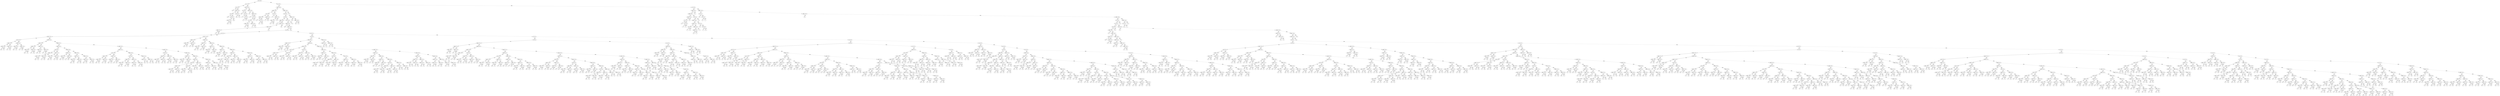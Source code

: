 digraph {
0 [label="dx' <= 3.5"];
1 [label="dy' <= 1.5"];
2 [label="dx' <= 2.5"];
3 [label="28"];
2 -> 3 [label="True"];
4 [label="seedy' <= 3.5"];
5 [label="dy' <= 0.5"];
6 [label="28"];
5 -> 6 [label="True"];
7 [label="turn' <= 0.5"];
8 [label="seedx' <= -0.5"];
9 [label="28"];
8 -> 9 [label="True"];
10 [label="27"];
8 -> 10 [style="dashed", label="False"];
7 -> 8 [label="True"];
11 [label="28"];
7 -> 11 [style="dashed", label="False"];
5 -> 7 [style="dashed", label="False"];
4 -> 5 [label="True"];
12 [label="turn' <= 0.5"];
13 [label="28"];
12 -> 13 [label="True"];
14 [label="27"];
12 -> 14 [style="dashed", label="False"];
4 -> 12 [style="dashed", label="False"];
2 -> 4 [style="dashed", label="False"];
1 -> 2 [label="True"];
15 [label="seedx' <= -0.5"];
16 [label="dx' <= 2.5"];
17 [label="28"];
16 -> 17 [label="True"];
18 [label="dy' <= 4.0"];
19 [label="1"];
18 -> 19 [label="True"];
20 [label="dy' <= 5.5"];
21 [label="5"];
20 -> 21 [label="True"];
22 [label="1"];
20 -> 22 [style="dashed", label="False"];
18 -> 20 [style="dashed", label="False"];
16 -> 18 [style="dashed", label="False"];
15 -> 16 [label="True"];
23 [label="seedy' <= 3.5"];
24 [label="27"];
23 -> 24 [label="True"];
25 [label="seedx' <= 0.5"];
26 [label="27"];
25 -> 26 [label="True"];
27 [label="dy' <= 4.5"];
28 [label="dy' <= 2.5"];
29 [label="seedy' <= 5.5"];
30 [label="27"];
29 -> 30 [label="True"];
31 [label="28"];
29 -> 31 [style="dashed", label="False"];
28 -> 29 [label="True"];
32 [label="seedy' <= 5.5"];
33 [label="1"];
32 -> 33 [label="True"];
34 [label="27"];
32 -> 34 [style="dashed", label="False"];
28 -> 32 [style="dashed", label="False"];
27 -> 28 [label="True"];
35 [label="0"];
27 -> 35 [style="dashed", label="False"];
25 -> 27 [style="dashed", label="False"];
23 -> 25 [style="dashed", label="False"];
15 -> 23 [style="dashed", label="False"];
1 -> 15 [style="dashed", label="False"];
0 -> 1 [label="True"];
36 [label="dy' <= 0.5"];
37 [label="seedy' <= 2.5"];
38 [label="seedx' <= 1.5"];
39 [label="dx' <= 5.5"];
40 [label="seedx' <= 0.5"];
41 [label="27"];
40 -> 41 [label="True"];
42 [label="turn' <= 0.5"];
43 [label="27"];
42 -> 43 [label="True"];
44 [label="28"];
42 -> 44 [style="dashed", label="False"];
40 -> 42 [style="dashed", label="False"];
39 -> 40 [label="True"];
45 [label="seedx' <= 0.0"];
46 [label="1"];
45 -> 46 [label="True"];
47 [label="28"];
45 -> 47 [style="dashed", label="False"];
39 -> 45 [style="dashed", label="False"];
38 -> 39 [label="True"];
48 [label="dx' <= 5.5"];
49 [label="1"];
48 -> 49 [label="True"];
50 [label="seedx' <= 2.5"];
51 [label="seedy' <= 1.5"];
52 [label="27"];
51 -> 52 [label="True"];
53 [label="28"];
51 -> 53 [style="dashed", label="False"];
50 -> 51 [label="True"];
54 [label="27"];
50 -> 54 [style="dashed", label="False"];
48 -> 50 [style="dashed", label="False"];
38 -> 48 [style="dashed", label="False"];
37 -> 38 [label="True"];
55 [label="seedx' <= 3.5"];
56 [label="dx' <= 5.5"];
57 [label="dx' <= 4.5"];
58 [label="seedx' <= 0.5"];
59 [label="27"];
58 -> 59 [label="True"];
60 [label="seedy' <= 5.5"];
61 [label="seedy' <= 3.5"];
62 [label="seedx' <= 2.5"];
63 [label="27"];
62 -> 63 [label="True"];
64 [label="28"];
62 -> 64 [style="dashed", label="False"];
61 -> 62 [label="True"];
65 [label="27"];
61 -> 65 [style="dashed", label="False"];
60 -> 61 [label="True"];
66 [label="28"];
60 -> 66 [style="dashed", label="False"];
58 -> 60 [style="dashed", label="False"];
57 -> 58 [label="True"];
67 [label="turn' <= 0.5"];
68 [label="seedy' <= 3.5"];
69 [label="28"];
68 -> 69 [label="True"];
70 [label="seedy' <= 5.5"];
71 [label="dx <= 0.5"];
72 [label="dy <= 0.5"];
73 [label="seedx <= -0.5"];
74 [label="turn <= 0.5"];
75 [label="seedx' <= 1.5"];
76 [label="seedy' <= 4.5"];
77 [label="28"];
76 -> 77 [label="True"];
78 [label="27"];
76 -> 78 [style="dashed", label="False"];
75 -> 76 [label="True"];
79 [label="seedy' <= 4.5"];
80 [label="27"];
79 -> 80 [label="True"];
81 [label="28"];
79 -> 81 [style="dashed", label="False"];
75 -> 79 [style="dashed", label="False"];
74 -> 75 [label="True"];
82 [label="seedx' <= 1.5"];
83 [label="seedy' <= 4.5"];
84 [label="28"];
83 -> 84 [label="True"];
85 [label="27"];
83 -> 85 [style="dashed", label="False"];
82 -> 83 [label="True"];
86 [label="seedy' <= 4.5"];
87 [label="27"];
86 -> 87 [label="True"];
88 [label="28"];
86 -> 88 [style="dashed", label="False"];
82 -> 86 [style="dashed", label="False"];
74 -> 82 [style="dashed", label="False"];
73 -> 74 [label="True"];
89 [label="seedx <= 0.5"];
90 [label="seedy <= 1.5"];
91 [label="seedx' <= 1.5"];
92 [label="seedy' <= 4.5"];
93 [label="28"];
92 -> 93 [label="True"];
94 [label="27"];
92 -> 94 [style="dashed", label="False"];
91 -> 92 [label="True"];
95 [label="seedy' <= 4.5"];
96 [label="27"];
95 -> 96 [label="True"];
97 [label="28"];
95 -> 97 [style="dashed", label="False"];
91 -> 95 [style="dashed", label="False"];
90 -> 91 [label="True"];
98 [label="seedx' <= 1.5"];
99 [label="seedy' <= 4.5"];
100 [label="28"];
99 -> 100 [label="True"];
101 [label="27"];
99 -> 101 [style="dashed", label="False"];
98 -> 99 [label="True"];
102 [label="seedy' <= 4.5"];
103 [label="27"];
102 -> 103 [label="True"];
104 [label="28"];
102 -> 104 [style="dashed", label="False"];
98 -> 102 [style="dashed", label="False"];
90 -> 98 [style="dashed", label="False"];
89 -> 90 [label="True"];
105 [label="seedx <= 1.5"];
106 [label="seedy <= 1.5"];
107 [label="turn <= 0.5"];
108 [label="seedx' <= 1.5"];
109 [label="seedy' <= 4.5"];
110 [label="28"];
109 -> 110 [label="True"];
111 [label="27"];
109 -> 111 [style="dashed", label="False"];
108 -> 109 [label="True"];
112 [label="seedy' <= 4.5"];
113 [label="27"];
112 -> 113 [label="True"];
114 [label="28"];
112 -> 114 [style="dashed", label="False"];
108 -> 112 [style="dashed", label="False"];
107 -> 108 [label="True"];
115 [label="seedx' <= 1.5"];
116 [label="seedy' <= 4.5"];
117 [label="28"];
116 -> 117 [label="True"];
118 [label="27"];
116 -> 118 [style="dashed", label="False"];
115 -> 116 [label="True"];
119 [label="seedy' <= 4.5"];
120 [label="27"];
119 -> 120 [label="True"];
121 [label="28"];
119 -> 121 [style="dashed", label="False"];
115 -> 119 [style="dashed", label="False"];
107 -> 115 [style="dashed", label="False"];
106 -> 107 [label="True"];
122 [label="seedy <= 3.0"];
123 [label="seedx' <= 1.5"];
124 [label="seedy' <= 4.5"];
125 [label="28"];
124 -> 125 [label="True"];
126 [label="27"];
124 -> 126 [style="dashed", label="False"];
123 -> 124 [label="True"];
127 [label="seedy' <= 4.5"];
128 [label="27"];
127 -> 128 [label="True"];
129 [label="28"];
127 -> 129 [style="dashed", label="False"];
123 -> 127 [style="dashed", label="False"];
122 -> 123 [label="True"];
130 [label="seedy <= 5.0"];
131 [label="seedx' <= 1.5"];
132 [label="seedy' <= 4.5"];
133 [label="28"];
132 -> 133 [label="True"];
134 [label="27"];
132 -> 134 [style="dashed", label="False"];
131 -> 132 [label="True"];
135 [label="seedy' <= 4.5"];
136 [label="27"];
135 -> 136 [label="True"];
137 [label="28"];
135 -> 137 [style="dashed", label="False"];
131 -> 135 [style="dashed", label="False"];
130 -> 131 [label="True"];
138 [label="seedx' <= 1.5"];
139 [label="seedy' <= 4.5"];
140 [label="28"];
139 -> 140 [label="True"];
141 [label="27"];
139 -> 141 [style="dashed", label="False"];
138 -> 139 [label="True"];
142 [label="seedy' <= 4.5"];
143 [label="27"];
142 -> 143 [label="True"];
144 [label="28"];
142 -> 144 [style="dashed", label="False"];
138 -> 142 [style="dashed", label="False"];
130 -> 138 [style="dashed", label="False"];
122 -> 130 [style="dashed", label="False"];
106 -> 122 [style="dashed", label="False"];
105 -> 106 [label="True"];
145 [label="seedx <= 2.5"];
146 [label="seedy <= 1.5"];
147 [label="turn <= 0.5"];
148 [label="seedx' <= 1.5"];
149 [label="seedy' <= 4.5"];
150 [label="28"];
149 -> 150 [label="True"];
151 [label="27"];
149 -> 151 [style="dashed", label="False"];
148 -> 149 [label="True"];
152 [label="seedy' <= 4.5"];
153 [label="27"];
152 -> 153 [label="True"];
154 [label="28"];
152 -> 154 [style="dashed", label="False"];
148 -> 152 [style="dashed", label="False"];
147 -> 148 [label="True"];
155 [label="seedx' <= 1.5"];
156 [label="seedy' <= 4.5"];
157 [label="28"];
156 -> 157 [label="True"];
158 [label="27"];
156 -> 158 [style="dashed", label="False"];
155 -> 156 [label="True"];
159 [label="seedy' <= 4.5"];
160 [label="27"];
159 -> 160 [label="True"];
161 [label="28"];
159 -> 161 [style="dashed", label="False"];
155 -> 159 [style="dashed", label="False"];
147 -> 155 [style="dashed", label="False"];
146 -> 147 [label="True"];
162 [label="seedy <= 2.5"];
163 [label="turn <= 0.5"];
164 [label="seedx' <= 1.5"];
165 [label="seedy' <= 4.5"];
166 [label="28"];
165 -> 166 [label="True"];
167 [label="27"];
165 -> 167 [style="dashed", label="False"];
164 -> 165 [label="True"];
168 [label="seedy' <= 4.5"];
169 [label="27"];
168 -> 169 [label="True"];
170 [label="28"];
168 -> 170 [style="dashed", label="False"];
164 -> 168 [style="dashed", label="False"];
163 -> 164 [label="True"];
171 [label="seedx' <= 1.5"];
172 [label="seedy' <= 4.5"];
173 [label="28"];
172 -> 173 [label="True"];
174 [label="27"];
172 -> 174 [style="dashed", label="False"];
171 -> 172 [label="True"];
175 [label="seedy' <= 4.5"];
176 [label="27"];
175 -> 176 [label="True"];
177 [label="28"];
175 -> 177 [style="dashed", label="False"];
171 -> 175 [style="dashed", label="False"];
163 -> 171 [style="dashed", label="False"];
162 -> 163 [label="True"];
178 [label="seedx' <= 1.5"];
179 [label="seedy' <= 4.5"];
180 [label="28"];
179 -> 180 [label="True"];
181 [label="27"];
179 -> 181 [style="dashed", label="False"];
178 -> 179 [label="True"];
182 [label="seedy' <= 4.5"];
183 [label="27"];
182 -> 183 [label="True"];
184 [label="28"];
182 -> 184 [style="dashed", label="False"];
178 -> 182 [style="dashed", label="False"];
162 -> 178 [style="dashed", label="False"];
146 -> 162 [style="dashed", label="False"];
145 -> 146 [label="True"];
185 [label="seedx <= 3.5"];
186 [label="turn <= 0.5"];
187 [label="seedx' <= 1.5"];
188 [label="seedy' <= 4.5"];
189 [label="28"];
188 -> 189 [label="True"];
190 [label="27"];
188 -> 190 [style="dashed", label="False"];
187 -> 188 [label="True"];
191 [label="seedy' <= 4.5"];
192 [label="27"];
191 -> 192 [label="True"];
193 [label="28"];
191 -> 193 [style="dashed", label="False"];
187 -> 191 [style="dashed", label="False"];
186 -> 187 [label="True"];
194 [label="seedx' <= 1.5"];
195 [label="seedy' <= 4.5"];
196 [label="28"];
195 -> 196 [label="True"];
197 [label="27"];
195 -> 197 [style="dashed", label="False"];
194 -> 195 [label="True"];
198 [label="seedy' <= 4.5"];
199 [label="27"];
198 -> 199 [label="True"];
200 [label="28"];
198 -> 200 [style="dashed", label="False"];
194 -> 198 [style="dashed", label="False"];
186 -> 194 [style="dashed", label="False"];
185 -> 186 [label="True"];
201 [label="seedx <= 4.5"];
202 [label="seedx' <= 1.5"];
203 [label="seedy' <= 4.5"];
204 [label="28"];
203 -> 204 [label="True"];
205 [label="27"];
203 -> 205 [style="dashed", label="False"];
202 -> 203 [label="True"];
206 [label="seedy' <= 4.5"];
207 [label="27"];
206 -> 207 [label="True"];
208 [label="28"];
206 -> 208 [style="dashed", label="False"];
202 -> 206 [style="dashed", label="False"];
201 -> 202 [label="True"];
209 [label="seedx <= 5.5"];
210 [label="seedy <= 3.5"];
211 [label="turn <= 0.5"];
212 [label="seedx' <= 1.5"];
213 [label="seedy' <= 4.5"];
214 [label="28"];
213 -> 214 [label="True"];
215 [label="27"];
213 -> 215 [style="dashed", label="False"];
212 -> 213 [label="True"];
216 [label="seedy' <= 4.5"];
217 [label="27"];
216 -> 217 [label="True"];
218 [label="28"];
216 -> 218 [style="dashed", label="False"];
212 -> 216 [style="dashed", label="False"];
211 -> 212 [label="True"];
219 [label="seedx' <= 1.5"];
220 [label="seedy' <= 4.5"];
221 [label="28"];
220 -> 221 [label="True"];
222 [label="27"];
220 -> 222 [style="dashed", label="False"];
219 -> 220 [label="True"];
223 [label="seedy' <= 4.5"];
224 [label="27"];
223 -> 224 [label="True"];
225 [label="28"];
223 -> 225 [style="dashed", label="False"];
219 -> 223 [style="dashed", label="False"];
211 -> 219 [style="dashed", label="False"];
210 -> 211 [label="True"];
226 [label="seedx' <= 1.5"];
227 [label="seedy' <= 4.5"];
228 [label="28"];
227 -> 228 [label="True"];
229 [label="27"];
227 -> 229 [style="dashed", label="False"];
226 -> 227 [label="True"];
230 [label="seedy' <= 4.5"];
231 [label="27"];
230 -> 231 [label="True"];
232 [label="28"];
230 -> 232 [style="dashed", label="False"];
226 -> 230 [style="dashed", label="False"];
210 -> 226 [style="dashed", label="False"];
209 -> 210 [label="True"];
233 [label="seedy <= 4.5"];
234 [label="seedx' <= 1.5"];
235 [label="seedy' <= 4.5"];
236 [label="28"];
235 -> 236 [label="True"];
237 [label="27"];
235 -> 237 [style="dashed", label="False"];
234 -> 235 [label="True"];
238 [label="seedy' <= 4.5"];
239 [label="27"];
238 -> 239 [label="True"];
240 [label="28"];
238 -> 240 [style="dashed", label="False"];
234 -> 238 [style="dashed", label="False"];
233 -> 234 [label="True"];
241 [label="seedx' <= 1.5"];
242 [label="seedy' <= 4.5"];
243 [label="28"];
242 -> 243 [label="True"];
244 [label="27"];
242 -> 244 [style="dashed", label="False"];
241 -> 242 [label="True"];
245 [label="seedy' <= 4.5"];
246 [label="27"];
245 -> 246 [label="True"];
247 [label="28"];
245 -> 247 [style="dashed", label="False"];
241 -> 245 [style="dashed", label="False"];
233 -> 241 [style="dashed", label="False"];
209 -> 233 [style="dashed", label="False"];
201 -> 209 [style="dashed", label="False"];
185 -> 201 [style="dashed", label="False"];
145 -> 185 [style="dashed", label="False"];
105 -> 145 [style="dashed", label="False"];
89 -> 105 [style="dashed", label="False"];
73 -> 89 [style="dashed", label="False"];
72 -> 73 [label="True"];
248 [label="seedx <= -0.5"];
249 [label="seedx' <= 1.5"];
250 [label="seedy' <= 4.5"];
251 [label="28"];
250 -> 251 [label="True"];
252 [label="27"];
250 -> 252 [style="dashed", label="False"];
249 -> 250 [label="True"];
253 [label="seedy' <= 4.5"];
254 [label="27"];
253 -> 254 [label="True"];
255 [label="28"];
253 -> 255 [style="dashed", label="False"];
249 -> 253 [style="dashed", label="False"];
248 -> 249 [label="True"];
256 [label="seedx <= 0.5"];
257 [label="seedx' <= 1.5"];
258 [label="seedy' <= 4.5"];
259 [label="28"];
258 -> 259 [label="True"];
260 [label="27"];
258 -> 260 [style="dashed", label="False"];
257 -> 258 [label="True"];
261 [label="seedy' <= 4.5"];
262 [label="27"];
261 -> 262 [label="True"];
263 [label="28"];
261 -> 263 [style="dashed", label="False"];
257 -> 261 [style="dashed", label="False"];
256 -> 257 [label="True"];
264 [label="seedx <= 2.5"];
265 [label="seedx' <= 1.5"];
266 [label="seedy' <= 4.5"];
267 [label="28"];
266 -> 267 [label="True"];
268 [label="27"];
266 -> 268 [style="dashed", label="False"];
265 -> 266 [label="True"];
269 [label="seedy' <= 4.5"];
270 [label="27"];
269 -> 270 [label="True"];
271 [label="28"];
269 -> 271 [style="dashed", label="False"];
265 -> 269 [style="dashed", label="False"];
264 -> 265 [label="True"];
272 [label="seedx <= 4.5"];
273 [label="seedx' <= 1.5"];
274 [label="seedy' <= 4.5"];
275 [label="28"];
274 -> 275 [label="True"];
276 [label="27"];
274 -> 276 [style="dashed", label="False"];
273 -> 274 [label="True"];
277 [label="seedy' <= 4.5"];
278 [label="27"];
277 -> 278 [label="True"];
279 [label="28"];
277 -> 279 [style="dashed", label="False"];
273 -> 277 [style="dashed", label="False"];
272 -> 273 [label="True"];
280 [label="seedx <= 5.5"];
281 [label="seedy <= 3.5"];
282 [label="seedx' <= 1.5"];
283 [label="seedy' <= 4.5"];
284 [label="28"];
283 -> 284 [label="True"];
285 [label="27"];
283 -> 285 [style="dashed", label="False"];
282 -> 283 [label="True"];
286 [label="seedy' <= 4.5"];
287 [label="27"];
286 -> 287 [label="True"];
288 [label="28"];
286 -> 288 [style="dashed", label="False"];
282 -> 286 [style="dashed", label="False"];
281 -> 282 [label="True"];
289 [label="seedx' <= 1.5"];
290 [label="seedy' <= 4.5"];
291 [label="28"];
290 -> 291 [label="True"];
292 [label="27"];
290 -> 292 [style="dashed", label="False"];
289 -> 290 [label="True"];
293 [label="seedy' <= 4.5"];
294 [label="27"];
293 -> 294 [label="True"];
295 [label="28"];
293 -> 295 [style="dashed", label="False"];
289 -> 293 [style="dashed", label="False"];
281 -> 289 [style="dashed", label="False"];
280 -> 281 [label="True"];
296 [label="seedy <= 4.5"];
297 [label="seedx' <= 1.5"];
298 [label="seedy' <= 4.5"];
299 [label="28"];
298 -> 299 [label="True"];
300 [label="27"];
298 -> 300 [style="dashed", label="False"];
297 -> 298 [label="True"];
301 [label="seedy' <= 4.5"];
302 [label="27"];
301 -> 302 [label="True"];
303 [label="28"];
301 -> 303 [style="dashed", label="False"];
297 -> 301 [style="dashed", label="False"];
296 -> 297 [label="True"];
304 [label="seedx' <= 1.5"];
305 [label="seedy' <= 4.5"];
306 [label="28"];
305 -> 306 [label="True"];
307 [label="27"];
305 -> 307 [style="dashed", label="False"];
304 -> 305 [label="True"];
308 [label="seedy' <= 4.5"];
309 [label="27"];
308 -> 309 [label="True"];
310 [label="28"];
308 -> 310 [style="dashed", label="False"];
304 -> 308 [style="dashed", label="False"];
296 -> 304 [style="dashed", label="False"];
280 -> 296 [style="dashed", label="False"];
272 -> 280 [style="dashed", label="False"];
264 -> 272 [style="dashed", label="False"];
256 -> 264 [style="dashed", label="False"];
248 -> 256 [style="dashed", label="False"];
72 -> 248 [style="dashed", label="False"];
71 -> 72 [label="True"];
311 [label="dx <= 1.5"];
312 [label="dy <= 0.5"];
313 [label="seedx <= -0.5"];
314 [label="seedx' <= 1.5"];
315 [label="seedy' <= 4.5"];
316 [label="28"];
315 -> 316 [label="True"];
317 [label="27"];
315 -> 317 [style="dashed", label="False"];
314 -> 315 [label="True"];
318 [label="seedy' <= 4.5"];
319 [label="27"];
318 -> 319 [label="True"];
320 [label="28"];
318 -> 320 [style="dashed", label="False"];
314 -> 318 [style="dashed", label="False"];
313 -> 314 [label="True"];
321 [label="seedx <= 0.5"];
322 [label="seedy <= 1.5"];
323 [label="turn <= 0.5"];
324 [label="seedx' <= 1.5"];
325 [label="seedy' <= 4.5"];
326 [label="28"];
325 -> 326 [label="True"];
327 [label="27"];
325 -> 327 [style="dashed", label="False"];
324 -> 325 [label="True"];
328 [label="seedy' <= 4.5"];
329 [label="27"];
328 -> 329 [label="True"];
330 [label="28"];
328 -> 330 [style="dashed", label="False"];
324 -> 328 [style="dashed", label="False"];
323 -> 324 [label="True"];
331 [label="seedx' <= 1.5"];
332 [label="seedy' <= 4.5"];
333 [label="28"];
332 -> 333 [label="True"];
334 [label="27"];
332 -> 334 [style="dashed", label="False"];
331 -> 332 [label="True"];
335 [label="seedy' <= 4.5"];
336 [label="27"];
335 -> 336 [label="True"];
337 [label="28"];
335 -> 337 [style="dashed", label="False"];
331 -> 335 [style="dashed", label="False"];
323 -> 331 [style="dashed", label="False"];
322 -> 323 [label="True"];
338 [label="turn <= 0.5"];
339 [label="seedx' <= 1.5"];
340 [label="seedy' <= 4.5"];
341 [label="28"];
340 -> 341 [label="True"];
342 [label="27"];
340 -> 342 [style="dashed", label="False"];
339 -> 340 [label="True"];
343 [label="seedy' <= 4.5"];
344 [label="27"];
343 -> 344 [label="True"];
345 [label="28"];
343 -> 345 [style="dashed", label="False"];
339 -> 343 [style="dashed", label="False"];
338 -> 339 [label="True"];
346 [label="seedx' <= 1.5"];
347 [label="seedy' <= 4.5"];
348 [label="28"];
347 -> 348 [label="True"];
349 [label="27"];
347 -> 349 [style="dashed", label="False"];
346 -> 347 [label="True"];
350 [label="seedy' <= 4.5"];
351 [label="27"];
350 -> 351 [label="True"];
352 [label="28"];
350 -> 352 [style="dashed", label="False"];
346 -> 350 [style="dashed", label="False"];
338 -> 346 [style="dashed", label="False"];
322 -> 338 [style="dashed", label="False"];
321 -> 322 [label="True"];
353 [label="seedx <= 1.5"];
354 [label="seedy <= 1.5"];
355 [label="seedx' <= 1.5"];
356 [label="seedy' <= 4.5"];
357 [label="28"];
356 -> 357 [label="True"];
358 [label="27"];
356 -> 358 [style="dashed", label="False"];
355 -> 356 [label="True"];
359 [label="seedy' <= 4.5"];
360 [label="27"];
359 -> 360 [label="True"];
361 [label="28"];
359 -> 361 [style="dashed", label="False"];
355 -> 359 [style="dashed", label="False"];
354 -> 355 [label="True"];
362 [label="seedy <= 3.0"];
363 [label="turn <= 0.5"];
364 [label="seedx' <= 1.5"];
365 [label="seedy' <= 4.5"];
366 [label="28"];
365 -> 366 [label="True"];
367 [label="27"];
365 -> 367 [style="dashed", label="False"];
364 -> 365 [label="True"];
368 [label="seedy' <= 4.5"];
369 [label="27"];
368 -> 369 [label="True"];
370 [label="28"];
368 -> 370 [style="dashed", label="False"];
364 -> 368 [style="dashed", label="False"];
363 -> 364 [label="True"];
371 [label="seedx' <= 1.5"];
372 [label="seedy' <= 4.5"];
373 [label="28"];
372 -> 373 [label="True"];
374 [label="27"];
372 -> 374 [style="dashed", label="False"];
371 -> 372 [label="True"];
375 [label="seedy' <= 4.5"];
376 [label="27"];
375 -> 376 [label="True"];
377 [label="28"];
375 -> 377 [style="dashed", label="False"];
371 -> 375 [style="dashed", label="False"];
363 -> 371 [style="dashed", label="False"];
362 -> 363 [label="True"];
378 [label="turn <= 0.5"];
379 [label="seedx' <= 1.5"];
380 [label="seedy' <= 4.5"];
381 [label="28"];
380 -> 381 [label="True"];
382 [label="27"];
380 -> 382 [style="dashed", label="False"];
379 -> 380 [label="True"];
383 [label="seedy' <= 4.5"];
384 [label="27"];
383 -> 384 [label="True"];
385 [label="28"];
383 -> 385 [style="dashed", label="False"];
379 -> 383 [style="dashed", label="False"];
378 -> 379 [label="True"];
386 [label="seedx' <= 1.5"];
387 [label="seedy' <= 4.5"];
388 [label="28"];
387 -> 388 [label="True"];
389 [label="27"];
387 -> 389 [style="dashed", label="False"];
386 -> 387 [label="True"];
390 [label="seedy' <= 4.5"];
391 [label="27"];
390 -> 391 [label="True"];
392 [label="28"];
390 -> 392 [style="dashed", label="False"];
386 -> 390 [style="dashed", label="False"];
378 -> 386 [style="dashed", label="False"];
362 -> 378 [style="dashed", label="False"];
354 -> 362 [style="dashed", label="False"];
353 -> 354 [label="True"];
393 [label="seedx <= 2.5"];
394 [label="seedy <= 1.5"];
395 [label="seedx' <= 1.5"];
396 [label="seedy' <= 4.5"];
397 [label="28"];
396 -> 397 [label="True"];
398 [label="27"];
396 -> 398 [style="dashed", label="False"];
395 -> 396 [label="True"];
399 [label="seedy' <= 4.5"];
400 [label="27"];
399 -> 400 [label="True"];
401 [label="28"];
399 -> 401 [style="dashed", label="False"];
395 -> 399 [style="dashed", label="False"];
394 -> 395 [label="True"];
402 [label="seedy <= 2.5"];
403 [label="seedx' <= 1.5"];
404 [label="seedy' <= 4.5"];
405 [label="28"];
404 -> 405 [label="True"];
406 [label="27"];
404 -> 406 [style="dashed", label="False"];
403 -> 404 [label="True"];
407 [label="seedy' <= 4.5"];
408 [label="27"];
407 -> 408 [label="True"];
409 [label="28"];
407 -> 409 [style="dashed", label="False"];
403 -> 407 [style="dashed", label="False"];
402 -> 403 [label="True"];
410 [label="seedy <= 4.5"];
411 [label="turn <= 0.5"];
412 [label="seedx' <= 1.5"];
413 [label="seedy' <= 4.5"];
414 [label="28"];
413 -> 414 [label="True"];
415 [label="27"];
413 -> 415 [style="dashed", label="False"];
412 -> 413 [label="True"];
416 [label="seedy' <= 4.5"];
417 [label="27"];
416 -> 417 [label="True"];
418 [label="28"];
416 -> 418 [style="dashed", label="False"];
412 -> 416 [style="dashed", label="False"];
411 -> 412 [label="True"];
419 [label="seedx' <= 1.5"];
420 [label="seedy' <= 4.5"];
421 [label="28"];
420 -> 421 [label="True"];
422 [label="27"];
420 -> 422 [style="dashed", label="False"];
419 -> 420 [label="True"];
423 [label="seedy' <= 4.5"];
424 [label="27"];
423 -> 424 [label="True"];
425 [label="28"];
423 -> 425 [style="dashed", label="False"];
419 -> 423 [style="dashed", label="False"];
411 -> 419 [style="dashed", label="False"];
410 -> 411 [label="True"];
426 [label="seedx' <= 1.5"];
427 [label="seedy' <= 4.5"];
428 [label="28"];
427 -> 428 [label="True"];
429 [label="27"];
427 -> 429 [style="dashed", label="False"];
426 -> 427 [label="True"];
430 [label="seedy' <= 4.5"];
431 [label="27"];
430 -> 431 [label="True"];
432 [label="28"];
430 -> 432 [style="dashed", label="False"];
426 -> 430 [style="dashed", label="False"];
410 -> 426 [style="dashed", label="False"];
402 -> 410 [style="dashed", label="False"];
394 -> 402 [style="dashed", label="False"];
393 -> 394 [label="True"];
433 [label="seedx <= 4.5"];
434 [label="seedy <= 1.5"];
435 [label="seedx' <= 1.5"];
436 [label="seedy' <= 4.5"];
437 [label="28"];
436 -> 437 [label="True"];
438 [label="27"];
436 -> 438 [style="dashed", label="False"];
435 -> 436 [label="True"];
439 [label="seedy' <= 4.5"];
440 [label="27"];
439 -> 440 [label="True"];
441 [label="28"];
439 -> 441 [style="dashed", label="False"];
435 -> 439 [style="dashed", label="False"];
434 -> 435 [label="True"];
442 [label="seedx' <= 1.5"];
443 [label="seedy' <= 4.5"];
444 [label="28"];
443 -> 444 [label="True"];
445 [label="27"];
443 -> 445 [style="dashed", label="False"];
442 -> 443 [label="True"];
446 [label="seedy' <= 4.5"];
447 [label="27"];
446 -> 447 [label="True"];
448 [label="28"];
446 -> 448 [style="dashed", label="False"];
442 -> 446 [style="dashed", label="False"];
434 -> 442 [style="dashed", label="False"];
433 -> 434 [label="True"];
449 [label="seedy <= 4.5"];
450 [label="seedx' <= 1.5"];
451 [label="seedy' <= 4.5"];
452 [label="28"];
451 -> 452 [label="True"];
453 [label="27"];
451 -> 453 [style="dashed", label="False"];
450 -> 451 [label="True"];
454 [label="seedy' <= 4.5"];
455 [label="27"];
454 -> 455 [label="True"];
456 [label="28"];
454 -> 456 [style="dashed", label="False"];
450 -> 454 [style="dashed", label="False"];
449 -> 450 [label="True"];
457 [label="seedx' <= 1.5"];
458 [label="seedy' <= 4.5"];
459 [label="28"];
458 -> 459 [label="True"];
460 [label="27"];
458 -> 460 [style="dashed", label="False"];
457 -> 458 [label="True"];
461 [label="seedy' <= 4.5"];
462 [label="27"];
461 -> 462 [label="True"];
463 [label="28"];
461 -> 463 [style="dashed", label="False"];
457 -> 461 [style="dashed", label="False"];
449 -> 457 [style="dashed", label="False"];
433 -> 449 [style="dashed", label="False"];
393 -> 433 [style="dashed", label="False"];
353 -> 393 [style="dashed", label="False"];
321 -> 353 [style="dashed", label="False"];
313 -> 321 [style="dashed", label="False"];
312 -> 313 [label="True"];
464 [label="seedx' <= 1.5"];
465 [label="seedy' <= 4.5"];
466 [label="28"];
465 -> 466 [label="True"];
467 [label="27"];
465 -> 467 [style="dashed", label="False"];
464 -> 465 [label="True"];
468 [label="seedy' <= 4.5"];
469 [label="27"];
468 -> 469 [label="True"];
470 [label="28"];
468 -> 470 [style="dashed", label="False"];
464 -> 468 [style="dashed", label="False"];
312 -> 464 [style="dashed", label="False"];
311 -> 312 [label="True"];
471 [label="dx <= 2.5"];
472 [label="dy <= 0.5"];
473 [label="seedx <= -0.5"];
474 [label="seedx' <= 1.5"];
475 [label="seedy' <= 4.5"];
476 [label="28"];
475 -> 476 [label="True"];
477 [label="27"];
475 -> 477 [style="dashed", label="False"];
474 -> 475 [label="True"];
478 [label="seedy' <= 4.5"];
479 [label="27"];
478 -> 479 [label="True"];
480 [label="28"];
478 -> 480 [style="dashed", label="False"];
474 -> 478 [style="dashed", label="False"];
473 -> 474 [label="True"];
481 [label="seedx <= 0.5"];
482 [label="seedy <= 1.5"];
483 [label="seedx' <= 1.5"];
484 [label="seedy' <= 4.5"];
485 [label="28"];
484 -> 485 [label="True"];
486 [label="27"];
484 -> 486 [style="dashed", label="False"];
483 -> 484 [label="True"];
487 [label="seedy' <= 4.5"];
488 [label="27"];
487 -> 488 [label="True"];
489 [label="28"];
487 -> 489 [style="dashed", label="False"];
483 -> 487 [style="dashed", label="False"];
482 -> 483 [label="True"];
490 [label="turn <= 0.5"];
491 [label="seedx' <= 1.5"];
492 [label="seedy' <= 4.5"];
493 [label="28"];
492 -> 493 [label="True"];
494 [label="27"];
492 -> 494 [style="dashed", label="False"];
491 -> 492 [label="True"];
495 [label="seedy' <= 4.5"];
496 [label="27"];
495 -> 496 [label="True"];
497 [label="28"];
495 -> 497 [style="dashed", label="False"];
491 -> 495 [style="dashed", label="False"];
490 -> 491 [label="True"];
498 [label="seedx' <= 1.5"];
499 [label="seedy' <= 4.5"];
500 [label="28"];
499 -> 500 [label="True"];
501 [label="27"];
499 -> 501 [style="dashed", label="False"];
498 -> 499 [label="True"];
502 [label="seedy' <= 4.5"];
503 [label="27"];
502 -> 503 [label="True"];
504 [label="28"];
502 -> 504 [style="dashed", label="False"];
498 -> 502 [style="dashed", label="False"];
490 -> 498 [style="dashed", label="False"];
482 -> 490 [style="dashed", label="False"];
481 -> 482 [label="True"];
505 [label="seedx <= 1.5"];
506 [label="seedy <= 1.5"];
507 [label="turn <= 0.5"];
508 [label="seedx' <= 1.5"];
509 [label="seedy' <= 4.5"];
510 [label="28"];
509 -> 510 [label="True"];
511 [label="27"];
509 -> 511 [style="dashed", label="False"];
508 -> 509 [label="True"];
512 [label="seedy' <= 4.5"];
513 [label="27"];
512 -> 513 [label="True"];
514 [label="28"];
512 -> 514 [style="dashed", label="False"];
508 -> 512 [style="dashed", label="False"];
507 -> 508 [label="True"];
515 [label="seedx' <= 1.5"];
516 [label="seedy' <= 4.5"];
517 [label="28"];
516 -> 517 [label="True"];
518 [label="27"];
516 -> 518 [style="dashed", label="False"];
515 -> 516 [label="True"];
519 [label="seedy' <= 4.5"];
520 [label="27"];
519 -> 520 [label="True"];
521 [label="28"];
519 -> 521 [style="dashed", label="False"];
515 -> 519 [style="dashed", label="False"];
507 -> 515 [style="dashed", label="False"];
506 -> 507 [label="True"];
522 [label="seedy <= 3.0"];
523 [label="seedx' <= 1.5"];
524 [label="seedy' <= 4.5"];
525 [label="28"];
524 -> 525 [label="True"];
526 [label="27"];
524 -> 526 [style="dashed", label="False"];
523 -> 524 [label="True"];
527 [label="seedy' <= 4.5"];
528 [label="27"];
527 -> 528 [label="True"];
529 [label="28"];
527 -> 529 [style="dashed", label="False"];
523 -> 527 [style="dashed", label="False"];
522 -> 523 [label="True"];
530 [label="seedy <= 4.5"];
531 [label="seedx' <= 1.5"];
532 [label="seedy' <= 4.5"];
533 [label="28"];
532 -> 533 [label="True"];
534 [label="27"];
532 -> 534 [style="dashed", label="False"];
531 -> 532 [label="True"];
535 [label="seedy' <= 4.5"];
536 [label="27"];
535 -> 536 [label="True"];
537 [label="28"];
535 -> 537 [style="dashed", label="False"];
531 -> 535 [style="dashed", label="False"];
530 -> 531 [label="True"];
538 [label="seedx' <= 1.5"];
539 [label="seedy' <= 4.5"];
540 [label="28"];
539 -> 540 [label="True"];
541 [label="27"];
539 -> 541 [style="dashed", label="False"];
538 -> 539 [label="True"];
542 [label="seedy' <= 4.5"];
543 [label="27"];
542 -> 543 [label="True"];
544 [label="28"];
542 -> 544 [style="dashed", label="False"];
538 -> 542 [style="dashed", label="False"];
530 -> 538 [style="dashed", label="False"];
522 -> 530 [style="dashed", label="False"];
506 -> 522 [style="dashed", label="False"];
505 -> 506 [label="True"];
545 [label="seedx <= 2.5"];
546 [label="seedy <= 1.5"];
547 [label="turn <= 0.5"];
548 [label="seedx' <= 1.5"];
549 [label="seedy' <= 4.5"];
550 [label="28"];
549 -> 550 [label="True"];
551 [label="27"];
549 -> 551 [style="dashed", label="False"];
548 -> 549 [label="True"];
552 [label="seedy' <= 4.5"];
553 [label="27"];
552 -> 553 [label="True"];
554 [label="28"];
552 -> 554 [style="dashed", label="False"];
548 -> 552 [style="dashed", label="False"];
547 -> 548 [label="True"];
555 [label="seedx' <= 1.5"];
556 [label="seedy' <= 4.5"];
557 [label="28"];
556 -> 557 [label="True"];
558 [label="27"];
556 -> 558 [style="dashed", label="False"];
555 -> 556 [label="True"];
559 [label="seedy' <= 4.5"];
560 [label="27"];
559 -> 560 [label="True"];
561 [label="28"];
559 -> 561 [style="dashed", label="False"];
555 -> 559 [style="dashed", label="False"];
547 -> 555 [style="dashed", label="False"];
546 -> 547 [label="True"];
562 [label="seedy <= 2.5"];
563 [label="turn <= 0.5"];
564 [label="seedx' <= 1.5"];
565 [label="seedy' <= 4.5"];
566 [label="28"];
565 -> 566 [label="True"];
567 [label="27"];
565 -> 567 [style="dashed", label="False"];
564 -> 565 [label="True"];
568 [label="seedy' <= 4.5"];
569 [label="27"];
568 -> 569 [label="True"];
570 [label="28"];
568 -> 570 [style="dashed", label="False"];
564 -> 568 [style="dashed", label="False"];
563 -> 564 [label="True"];
571 [label="seedx' <= 1.5"];
572 [label="seedy' <= 4.5"];
573 [label="28"];
572 -> 573 [label="True"];
574 [label="27"];
572 -> 574 [style="dashed", label="False"];
571 -> 572 [label="True"];
575 [label="seedy' <= 4.5"];
576 [label="27"];
575 -> 576 [label="True"];
577 [label="28"];
575 -> 577 [style="dashed", label="False"];
571 -> 575 [style="dashed", label="False"];
563 -> 571 [style="dashed", label="False"];
562 -> 563 [label="True"];
578 [label="seedy <= 3.5"];
579 [label="seedx' <= 1.5"];
580 [label="seedy' <= 4.5"];
581 [label="28"];
580 -> 581 [label="True"];
582 [label="27"];
580 -> 582 [style="dashed", label="False"];
579 -> 580 [label="True"];
583 [label="seedy' <= 4.5"];
584 [label="27"];
583 -> 584 [label="True"];
585 [label="28"];
583 -> 585 [style="dashed", label="False"];
579 -> 583 [style="dashed", label="False"];
578 -> 579 [label="True"];
586 [label="seedy <= 5.0"];
587 [label="turn <= 0.5"];
588 [label="seedx' <= 1.5"];
589 [label="seedy' <= 4.5"];
590 [label="28"];
589 -> 590 [label="True"];
591 [label="27"];
589 -> 591 [style="dashed", label="False"];
588 -> 589 [label="True"];
592 [label="seedy' <= 4.5"];
593 [label="27"];
592 -> 593 [label="True"];
594 [label="28"];
592 -> 594 [style="dashed", label="False"];
588 -> 592 [style="dashed", label="False"];
587 -> 588 [label="True"];
595 [label="seedx' <= 1.5"];
596 [label="seedy' <= 4.5"];
597 [label="28"];
596 -> 597 [label="True"];
598 [label="27"];
596 -> 598 [style="dashed", label="False"];
595 -> 596 [label="True"];
599 [label="seedy' <= 4.5"];
600 [label="27"];
599 -> 600 [label="True"];
601 [label="28"];
599 -> 601 [style="dashed", label="False"];
595 -> 599 [style="dashed", label="False"];
587 -> 595 [style="dashed", label="False"];
586 -> 587 [label="True"];
602 [label="seedx' <= 1.5"];
603 [label="seedy' <= 4.5"];
604 [label="28"];
603 -> 604 [label="True"];
605 [label="27"];
603 -> 605 [style="dashed", label="False"];
602 -> 603 [label="True"];
606 [label="seedy' <= 4.5"];
607 [label="27"];
606 -> 607 [label="True"];
608 [label="28"];
606 -> 608 [style="dashed", label="False"];
602 -> 606 [style="dashed", label="False"];
586 -> 602 [style="dashed", label="False"];
578 -> 586 [style="dashed", label="False"];
562 -> 578 [style="dashed", label="False"];
546 -> 562 [style="dashed", label="False"];
545 -> 546 [label="True"];
609 [label="seedx <= 3.5"];
610 [label="seedy <= 1.5"];
611 [label="seedx' <= 1.5"];
612 [label="seedy' <= 4.5"];
613 [label="28"];
612 -> 613 [label="True"];
614 [label="27"];
612 -> 614 [style="dashed", label="False"];
611 -> 612 [label="True"];
615 [label="seedy' <= 4.5"];
616 [label="27"];
615 -> 616 [label="True"];
617 [label="28"];
615 -> 617 [style="dashed", label="False"];
611 -> 615 [style="dashed", label="False"];
610 -> 611 [label="True"];
618 [label="seedy <= 2.5"];
619 [label="seedx' <= 1.5"];
620 [label="seedy' <= 4.5"];
621 [label="28"];
620 -> 621 [label="True"];
622 [label="27"];
620 -> 622 [style="dashed", label="False"];
619 -> 620 [label="True"];
623 [label="seedy' <= 4.5"];
624 [label="27"];
623 -> 624 [label="True"];
625 [label="28"];
623 -> 625 [style="dashed", label="False"];
619 -> 623 [style="dashed", label="False"];
618 -> 619 [label="True"];
626 [label="seedy <= 4.0"];
627 [label="seedx' <= 1.5"];
628 [label="seedy' <= 4.5"];
629 [label="28"];
628 -> 629 [label="True"];
630 [label="27"];
628 -> 630 [style="dashed", label="False"];
627 -> 628 [label="True"];
631 [label="seedy' <= 4.5"];
632 [label="27"];
631 -> 632 [label="True"];
633 [label="28"];
631 -> 633 [style="dashed", label="False"];
627 -> 631 [style="dashed", label="False"];
626 -> 627 [label="True"];
634 [label="turn <= 0.5"];
635 [label="seedx' <= 1.5"];
636 [label="seedy' <= 4.5"];
637 [label="28"];
636 -> 637 [label="True"];
638 [label="27"];
636 -> 638 [style="dashed", label="False"];
635 -> 636 [label="True"];
639 [label="seedy' <= 4.5"];
640 [label="27"];
639 -> 640 [label="True"];
641 [label="28"];
639 -> 641 [style="dashed", label="False"];
635 -> 639 [style="dashed", label="False"];
634 -> 635 [label="True"];
642 [label="seedx' <= 1.5"];
643 [label="seedy' <= 4.5"];
644 [label="28"];
643 -> 644 [label="True"];
645 [label="27"];
643 -> 645 [style="dashed", label="False"];
642 -> 643 [label="True"];
646 [label="seedy' <= 4.5"];
647 [label="27"];
646 -> 647 [label="True"];
648 [label="28"];
646 -> 648 [style="dashed", label="False"];
642 -> 646 [style="dashed", label="False"];
634 -> 642 [style="dashed", label="False"];
626 -> 634 [style="dashed", label="False"];
618 -> 626 [style="dashed", label="False"];
610 -> 618 [style="dashed", label="False"];
609 -> 610 [label="True"];
649 [label="seedy <= 1.5"];
650 [label="seedx' <= 1.5"];
651 [label="seedy' <= 4.5"];
652 [label="28"];
651 -> 652 [label="True"];
653 [label="27"];
651 -> 653 [style="dashed", label="False"];
650 -> 651 [label="True"];
654 [label="seedy' <= 4.5"];
655 [label="27"];
654 -> 655 [label="True"];
656 [label="28"];
654 -> 656 [style="dashed", label="False"];
650 -> 654 [style="dashed", label="False"];
649 -> 650 [label="True"];
657 [label="seedy <= 3.0"];
658 [label="seedx' <= 1.5"];
659 [label="seedy' <= 4.5"];
660 [label="28"];
659 -> 660 [label="True"];
661 [label="27"];
659 -> 661 [style="dashed", label="False"];
658 -> 659 [label="True"];
662 [label="seedy' <= 4.5"];
663 [label="27"];
662 -> 663 [label="True"];
664 [label="28"];
662 -> 664 [style="dashed", label="False"];
658 -> 662 [style="dashed", label="False"];
657 -> 658 [label="True"];
665 [label="seedy <= 4.5"];
666 [label="seedx' <= 1.5"];
667 [label="seedy' <= 4.5"];
668 [label="28"];
667 -> 668 [label="True"];
669 [label="27"];
667 -> 669 [style="dashed", label="False"];
666 -> 667 [label="True"];
670 [label="seedy' <= 4.5"];
671 [label="27"];
670 -> 671 [label="True"];
672 [label="28"];
670 -> 672 [style="dashed", label="False"];
666 -> 670 [style="dashed", label="False"];
665 -> 666 [label="True"];
673 [label="seedy <= 5.5"];
674 [label="seedx' <= 1.5"];
675 [label="seedy' <= 4.5"];
676 [label="28"];
675 -> 676 [label="True"];
677 [label="27"];
675 -> 677 [style="dashed", label="False"];
674 -> 675 [label="True"];
678 [label="seedy' <= 4.5"];
679 [label="27"];
678 -> 679 [label="True"];
680 [label="28"];
678 -> 680 [style="dashed", label="False"];
674 -> 678 [style="dashed", label="False"];
673 -> 674 [label="True"];
681 [label="seedx' <= 1.5"];
682 [label="seedy' <= 4.5"];
683 [label="28"];
682 -> 683 [label="True"];
684 [label="27"];
682 -> 684 [style="dashed", label="False"];
681 -> 682 [label="True"];
685 [label="seedy' <= 4.5"];
686 [label="27"];
685 -> 686 [label="True"];
687 [label="28"];
685 -> 687 [style="dashed", label="False"];
681 -> 685 [style="dashed", label="False"];
673 -> 681 [style="dashed", label="False"];
665 -> 673 [style="dashed", label="False"];
657 -> 665 [style="dashed", label="False"];
649 -> 657 [style="dashed", label="False"];
609 -> 649 [style="dashed", label="False"];
545 -> 609 [style="dashed", label="False"];
505 -> 545 [style="dashed", label="False"];
481 -> 505 [style="dashed", label="False"];
473 -> 481 [style="dashed", label="False"];
472 -> 473 [label="True"];
688 [label="dy <= 2.0"];
689 [label="seedx <= 0.5"];
690 [label="seedx' <= 1.5"];
691 [label="seedy' <= 4.5"];
692 [label="28"];
691 -> 692 [label="True"];
693 [label="27"];
691 -> 693 [style="dashed", label="False"];
690 -> 691 [label="True"];
694 [label="seedy' <= 4.5"];
695 [label="27"];
694 -> 695 [label="True"];
696 [label="28"];
694 -> 696 [style="dashed", label="False"];
690 -> 694 [style="dashed", label="False"];
689 -> 690 [label="True"];
697 [label="seedx <= 2.5"];
698 [label="seedy <= 4.5"];
699 [label="seedx' <= 1.5"];
700 [label="seedy' <= 4.5"];
701 [label="28"];
700 -> 701 [label="True"];
702 [label="27"];
700 -> 702 [style="dashed", label="False"];
699 -> 700 [label="True"];
703 [label="seedy' <= 4.5"];
704 [label="27"];
703 -> 704 [label="True"];
705 [label="28"];
703 -> 705 [style="dashed", label="False"];
699 -> 703 [style="dashed", label="False"];
698 -> 699 [label="True"];
706 [label="seedy <= 5.5"];
707 [label="seedx' <= 1.5"];
708 [label="seedy' <= 4.5"];
709 [label="28"];
708 -> 709 [label="True"];
710 [label="27"];
708 -> 710 [style="dashed", label="False"];
707 -> 708 [label="True"];
711 [label="seedy' <= 4.5"];
712 [label="27"];
711 -> 712 [label="True"];
713 [label="28"];
711 -> 713 [style="dashed", label="False"];
707 -> 711 [style="dashed", label="False"];
706 -> 707 [label="True"];
714 [label="seedx' <= 1.5"];
715 [label="seedy' <= 4.5"];
716 [label="28"];
715 -> 716 [label="True"];
717 [label="27"];
715 -> 717 [style="dashed", label="False"];
714 -> 715 [label="True"];
718 [label="seedy' <= 4.5"];
719 [label="27"];
718 -> 719 [label="True"];
720 [label="28"];
718 -> 720 [style="dashed", label="False"];
714 -> 718 [style="dashed", label="False"];
706 -> 714 [style="dashed", label="False"];
698 -> 706 [style="dashed", label="False"];
697 -> 698 [label="True"];
721 [label="seedx <= 3.5"];
722 [label="seedx' <= 1.5"];
723 [label="seedy' <= 4.5"];
724 [label="28"];
723 -> 724 [label="True"];
725 [label="27"];
723 -> 725 [style="dashed", label="False"];
722 -> 723 [label="True"];
726 [label="seedy' <= 4.5"];
727 [label="27"];
726 -> 727 [label="True"];
728 [label="28"];
726 -> 728 [style="dashed", label="False"];
722 -> 726 [style="dashed", label="False"];
721 -> 722 [label="True"];
729 [label="seedx' <= 1.5"];
730 [label="seedy' <= 4.5"];
731 [label="28"];
730 -> 731 [label="True"];
732 [label="27"];
730 -> 732 [style="dashed", label="False"];
729 -> 730 [label="True"];
733 [label="seedy' <= 4.5"];
734 [label="27"];
733 -> 734 [label="True"];
735 [label="28"];
733 -> 735 [style="dashed", label="False"];
729 -> 733 [style="dashed", label="False"];
721 -> 729 [style="dashed", label="False"];
697 -> 721 [style="dashed", label="False"];
689 -> 697 [style="dashed", label="False"];
688 -> 689 [label="True"];
736 [label="seedx' <= 1.5"];
737 [label="seedy' <= 4.5"];
738 [label="28"];
737 -> 738 [label="True"];
739 [label="27"];
737 -> 739 [style="dashed", label="False"];
736 -> 737 [label="True"];
740 [label="seedy' <= 4.5"];
741 [label="27"];
740 -> 741 [label="True"];
742 [label="28"];
740 -> 742 [style="dashed", label="False"];
736 -> 740 [style="dashed", label="False"];
688 -> 736 [style="dashed", label="False"];
472 -> 688 [style="dashed", label="False"];
471 -> 472 [label="True"];
743 [label="dx <= 3.5"];
744 [label="dy <= 0.5"];
745 [label="seedx <= 0.0"];
746 [label="turn <= 0.5"];
747 [label="seedx' <= 1.5"];
748 [label="seedy' <= 4.5"];
749 [label="28"];
748 -> 749 [label="True"];
750 [label="27"];
748 -> 750 [style="dashed", label="False"];
747 -> 748 [label="True"];
751 [label="seedy' <= 4.5"];
752 [label="27"];
751 -> 752 [label="True"];
753 [label="28"];
751 -> 753 [style="dashed", label="False"];
747 -> 751 [style="dashed", label="False"];
746 -> 747 [label="True"];
754 [label="seedx' <= 1.5"];
755 [label="seedy' <= 4.5"];
756 [label="28"];
755 -> 756 [label="True"];
757 [label="27"];
755 -> 757 [style="dashed", label="False"];
754 -> 755 [label="True"];
758 [label="seedy' <= 4.5"];
759 [label="27"];
758 -> 759 [label="True"];
760 [label="28"];
758 -> 760 [style="dashed", label="False"];
754 -> 758 [style="dashed", label="False"];
746 -> 754 [style="dashed", label="False"];
745 -> 746 [label="True"];
761 [label="seedx <= 1.5"];
762 [label="seedy <= 1.5"];
763 [label="turn <= 0.5"];
764 [label="seedx' <= 1.5"];
765 [label="seedy' <= 4.5"];
766 [label="28"];
765 -> 766 [label="True"];
767 [label="27"];
765 -> 767 [style="dashed", label="False"];
764 -> 765 [label="True"];
768 [label="seedy' <= 4.5"];
769 [label="27"];
768 -> 769 [label="True"];
770 [label="28"];
768 -> 770 [style="dashed", label="False"];
764 -> 768 [style="dashed", label="False"];
763 -> 764 [label="True"];
771 [label="seedx' <= 1.5"];
772 [label="seedy' <= 4.5"];
773 [label="28"];
772 -> 773 [label="True"];
774 [label="27"];
772 -> 774 [style="dashed", label="False"];
771 -> 772 [label="True"];
775 [label="seedy' <= 4.5"];
776 [label="27"];
775 -> 776 [label="True"];
777 [label="28"];
775 -> 777 [style="dashed", label="False"];
771 -> 775 [style="dashed", label="False"];
763 -> 771 [style="dashed", label="False"];
762 -> 763 [label="True"];
778 [label="seedy <= 3.5"];
779 [label="seedx' <= 1.5"];
780 [label="seedy' <= 4.5"];
781 [label="28"];
780 -> 781 [label="True"];
782 [label="27"];
780 -> 782 [style="dashed", label="False"];
779 -> 780 [label="True"];
783 [label="seedy' <= 4.5"];
784 [label="27"];
783 -> 784 [label="True"];
785 [label="28"];
783 -> 785 [style="dashed", label="False"];
779 -> 783 [style="dashed", label="False"];
778 -> 779 [label="True"];
786 [label="seedx' <= 1.5"];
787 [label="seedy' <= 4.5"];
788 [label="28"];
787 -> 788 [label="True"];
789 [label="27"];
787 -> 789 [style="dashed", label="False"];
786 -> 787 [label="True"];
790 [label="seedy' <= 4.5"];
791 [label="27"];
790 -> 791 [label="True"];
792 [label="28"];
790 -> 792 [style="dashed", label="False"];
786 -> 790 [style="dashed", label="False"];
778 -> 786 [style="dashed", label="False"];
762 -> 778 [style="dashed", label="False"];
761 -> 762 [label="True"];
793 [label="seedx <= 2.5"];
794 [label="seedy <= 1.5"];
795 [label="seedx' <= 1.5"];
796 [label="seedy' <= 4.5"];
797 [label="28"];
796 -> 797 [label="True"];
798 [label="27"];
796 -> 798 [style="dashed", label="False"];
795 -> 796 [label="True"];
799 [label="seedy' <= 4.5"];
800 [label="27"];
799 -> 800 [label="True"];
801 [label="28"];
799 -> 801 [style="dashed", label="False"];
795 -> 799 [style="dashed", label="False"];
794 -> 795 [label="True"];
802 [label="turn <= 0.5"];
803 [label="seedx' <= 1.5"];
804 [label="seedy' <= 4.5"];
805 [label="28"];
804 -> 805 [label="True"];
806 [label="27"];
804 -> 806 [style="dashed", label="False"];
803 -> 804 [label="True"];
807 [label="seedy' <= 4.5"];
808 [label="27"];
807 -> 808 [label="True"];
809 [label="28"];
807 -> 809 [style="dashed", label="False"];
803 -> 807 [style="dashed", label="False"];
802 -> 803 [label="True"];
810 [label="seedx' <= 1.5"];
811 [label="seedy' <= 4.5"];
812 [label="28"];
811 -> 812 [label="True"];
813 [label="27"];
811 -> 813 [style="dashed", label="False"];
810 -> 811 [label="True"];
814 [label="seedy' <= 4.5"];
815 [label="27"];
814 -> 815 [label="True"];
816 [label="28"];
814 -> 816 [style="dashed", label="False"];
810 -> 814 [style="dashed", label="False"];
802 -> 810 [style="dashed", label="False"];
794 -> 802 [style="dashed", label="False"];
793 -> 794 [label="True"];
817 [label="seedx <= 3.5"];
818 [label="seedy <= 1.5"];
819 [label="turn <= 0.5"];
820 [label="seedx' <= 1.5"];
821 [label="seedy' <= 4.5"];
822 [label="28"];
821 -> 822 [label="True"];
823 [label="27"];
821 -> 823 [style="dashed", label="False"];
820 -> 821 [label="True"];
824 [label="seedy' <= 4.5"];
825 [label="27"];
824 -> 825 [label="True"];
826 [label="28"];
824 -> 826 [style="dashed", label="False"];
820 -> 824 [style="dashed", label="False"];
819 -> 820 [label="True"];
827 [label="seedx' <= 1.5"];
828 [label="seedy' <= 4.5"];
829 [label="28"];
828 -> 829 [label="True"];
830 [label="27"];
828 -> 830 [style="dashed", label="False"];
827 -> 828 [label="True"];
831 [label="seedy' <= 4.5"];
832 [label="27"];
831 -> 832 [label="True"];
833 [label="28"];
831 -> 833 [style="dashed", label="False"];
827 -> 831 [style="dashed", label="False"];
819 -> 827 [style="dashed", label="False"];
818 -> 819 [label="True"];
834 [label="seedy <= 2.5"];
835 [label="turn <= 0.5"];
836 [label="seedx' <= 1.5"];
837 [label="seedy' <= 4.5"];
838 [label="28"];
837 -> 838 [label="True"];
839 [label="27"];
837 -> 839 [style="dashed", label="False"];
836 -> 837 [label="True"];
840 [label="seedy' <= 4.5"];
841 [label="27"];
840 -> 841 [label="True"];
842 [label="28"];
840 -> 842 [style="dashed", label="False"];
836 -> 840 [style="dashed", label="False"];
835 -> 836 [label="True"];
843 [label="seedx' <= 1.5"];
844 [label="seedy' <= 4.5"];
845 [label="28"];
844 -> 845 [label="True"];
846 [label="27"];
844 -> 846 [style="dashed", label="False"];
843 -> 844 [label="True"];
847 [label="seedy' <= 4.5"];
848 [label="27"];
847 -> 848 [label="True"];
849 [label="28"];
847 -> 849 [style="dashed", label="False"];
843 -> 847 [style="dashed", label="False"];
835 -> 843 [style="dashed", label="False"];
834 -> 835 [label="True"];
850 [label="seedx' <= 1.5"];
851 [label="seedy' <= 4.5"];
852 [label="28"];
851 -> 852 [label="True"];
853 [label="27"];
851 -> 853 [style="dashed", label="False"];
850 -> 851 [label="True"];
854 [label="seedy' <= 4.5"];
855 [label="27"];
854 -> 855 [label="True"];
856 [label="28"];
854 -> 856 [style="dashed", label="False"];
850 -> 854 [style="dashed", label="False"];
834 -> 850 [style="dashed", label="False"];
818 -> 834 [style="dashed", label="False"];
817 -> 818 [label="True"];
857 [label="seedx <= 4.5"];
858 [label="seedy <= 1.5"];
859 [label="turn <= 0.5"];
860 [label="seedx' <= 1.5"];
861 [label="seedy' <= 4.5"];
862 [label="28"];
861 -> 862 [label="True"];
863 [label="27"];
861 -> 863 [style="dashed", label="False"];
860 -> 861 [label="True"];
864 [label="seedy' <= 4.5"];
865 [label="27"];
864 -> 865 [label="True"];
866 [label="28"];
864 -> 866 [style="dashed", label="False"];
860 -> 864 [style="dashed", label="False"];
859 -> 860 [label="True"];
867 [label="seedx' <= 1.5"];
868 [label="seedy' <= 4.5"];
869 [label="28"];
868 -> 869 [label="True"];
870 [label="27"];
868 -> 870 [style="dashed", label="False"];
867 -> 868 [label="True"];
871 [label="seedy' <= 4.5"];
872 [label="27"];
871 -> 872 [label="True"];
873 [label="28"];
871 -> 873 [style="dashed", label="False"];
867 -> 871 [style="dashed", label="False"];
859 -> 867 [style="dashed", label="False"];
858 -> 859 [label="True"];
874 [label="seedy <= 3.0"];
875 [label="turn <= 0.5"];
876 [label="seedx' <= 1.5"];
877 [label="seedy' <= 4.5"];
878 [label="28"];
877 -> 878 [label="True"];
879 [label="27"];
877 -> 879 [style="dashed", label="False"];
876 -> 877 [label="True"];
880 [label="seedy' <= 4.5"];
881 [label="27"];
880 -> 881 [label="True"];
882 [label="28"];
880 -> 882 [style="dashed", label="False"];
876 -> 880 [style="dashed", label="False"];
875 -> 876 [label="True"];
883 [label="seedx' <= 1.5"];
884 [label="seedy' <= 4.5"];
885 [label="28"];
884 -> 885 [label="True"];
886 [label="27"];
884 -> 886 [style="dashed", label="False"];
883 -> 884 [label="True"];
887 [label="seedy' <= 4.5"];
888 [label="27"];
887 -> 888 [label="True"];
889 [label="28"];
887 -> 889 [style="dashed", label="False"];
883 -> 887 [style="dashed", label="False"];
875 -> 883 [style="dashed", label="False"];
874 -> 875 [label="True"];
890 [label="seedy <= 4.5"];
891 [label="seedx' <= 1.5"];
892 [label="seedy' <= 4.5"];
893 [label="28"];
892 -> 893 [label="True"];
894 [label="27"];
892 -> 894 [style="dashed", label="False"];
891 -> 892 [label="True"];
895 [label="seedy' <= 4.5"];
896 [label="27"];
895 -> 896 [label="True"];
897 [label="28"];
895 -> 897 [style="dashed", label="False"];
891 -> 895 [style="dashed", label="False"];
890 -> 891 [label="True"];
898 [label="seedy <= 5.5"];
899 [label="seedx' <= 1.5"];
900 [label="seedy' <= 4.5"];
901 [label="28"];
900 -> 901 [label="True"];
902 [label="27"];
900 -> 902 [style="dashed", label="False"];
899 -> 900 [label="True"];
903 [label="seedy' <= 4.5"];
904 [label="27"];
903 -> 904 [label="True"];
905 [label="28"];
903 -> 905 [style="dashed", label="False"];
899 -> 903 [style="dashed", label="False"];
898 -> 899 [label="True"];
906 [label="seedx' <= 1.5"];
907 [label="seedy' <= 4.5"];
908 [label="28"];
907 -> 908 [label="True"];
909 [label="27"];
907 -> 909 [style="dashed", label="False"];
906 -> 907 [label="True"];
910 [label="seedy' <= 4.5"];
911 [label="27"];
910 -> 911 [label="True"];
912 [label="28"];
910 -> 912 [style="dashed", label="False"];
906 -> 910 [style="dashed", label="False"];
898 -> 906 [style="dashed", label="False"];
890 -> 898 [style="dashed", label="False"];
874 -> 890 [style="dashed", label="False"];
858 -> 874 [style="dashed", label="False"];
857 -> 858 [label="True"];
913 [label="seedy <= 1.5"];
914 [label="seedx' <= 1.5"];
915 [label="seedy' <= 4.5"];
916 [label="28"];
915 -> 916 [label="True"];
917 [label="27"];
915 -> 917 [style="dashed", label="False"];
914 -> 915 [label="True"];
918 [label="seedy' <= 4.5"];
919 [label="27"];
918 -> 919 [label="True"];
920 [label="28"];
918 -> 920 [style="dashed", label="False"];
914 -> 918 [style="dashed", label="False"];
913 -> 914 [label="True"];
921 [label="seedx' <= 1.5"];
922 [label="seedy' <= 4.5"];
923 [label="28"];
922 -> 923 [label="True"];
924 [label="27"];
922 -> 924 [style="dashed", label="False"];
921 -> 922 [label="True"];
925 [label="seedy' <= 4.5"];
926 [label="27"];
925 -> 926 [label="True"];
927 [label="28"];
925 -> 927 [style="dashed", label="False"];
921 -> 925 [style="dashed", label="False"];
913 -> 921 [style="dashed", label="False"];
857 -> 913 [style="dashed", label="False"];
817 -> 857 [style="dashed", label="False"];
793 -> 817 [style="dashed", label="False"];
761 -> 793 [style="dashed", label="False"];
745 -> 761 [style="dashed", label="False"];
744 -> 745 [label="True"];
928 [label="dy <= 1.5"];
929 [label="seedx <= 0.5"];
930 [label="turn <= 0.5"];
931 [label="seedx' <= 1.5"];
932 [label="seedy' <= 4.5"];
933 [label="28"];
932 -> 933 [label="True"];
934 [label="27"];
932 -> 934 [style="dashed", label="False"];
931 -> 932 [label="True"];
935 [label="seedy' <= 4.5"];
936 [label="27"];
935 -> 936 [label="True"];
937 [label="28"];
935 -> 937 [style="dashed", label="False"];
931 -> 935 [style="dashed", label="False"];
930 -> 931 [label="True"];
938 [label="seedx' <= 1.5"];
939 [label="seedy' <= 4.5"];
940 [label="28"];
939 -> 940 [label="True"];
941 [label="27"];
939 -> 941 [style="dashed", label="False"];
938 -> 939 [label="True"];
942 [label="seedy' <= 4.5"];
943 [label="27"];
942 -> 943 [label="True"];
944 [label="28"];
942 -> 944 [style="dashed", label="False"];
938 -> 942 [style="dashed", label="False"];
930 -> 938 [style="dashed", label="False"];
929 -> 930 [label="True"];
945 [label="seedx <= 2.5"];
946 [label="seedy <= 4.0"];
947 [label="seedx' <= 1.5"];
948 [label="seedy' <= 4.5"];
949 [label="28"];
948 -> 949 [label="True"];
950 [label="27"];
948 -> 950 [style="dashed", label="False"];
947 -> 948 [label="True"];
951 [label="seedy' <= 4.5"];
952 [label="27"];
951 -> 952 [label="True"];
953 [label="28"];
951 -> 953 [style="dashed", label="False"];
947 -> 951 [style="dashed", label="False"];
946 -> 947 [label="True"];
954 [label="seedx' <= 1.5"];
955 [label="seedy' <= 4.5"];
956 [label="28"];
955 -> 956 [label="True"];
957 [label="27"];
955 -> 957 [style="dashed", label="False"];
954 -> 955 [label="True"];
958 [label="seedy' <= 4.5"];
959 [label="27"];
958 -> 959 [label="True"];
960 [label="28"];
958 -> 960 [style="dashed", label="False"];
954 -> 958 [style="dashed", label="False"];
946 -> 954 [style="dashed", label="False"];
945 -> 946 [label="True"];
961 [label="seedx <= 3.5"];
962 [label="seedx' <= 1.5"];
963 [label="seedy' <= 4.5"];
964 [label="28"];
963 -> 964 [label="True"];
965 [label="27"];
963 -> 965 [style="dashed", label="False"];
962 -> 963 [label="True"];
966 [label="seedy' <= 4.5"];
967 [label="27"];
966 -> 967 [label="True"];
968 [label="28"];
966 -> 968 [style="dashed", label="False"];
962 -> 966 [style="dashed", label="False"];
961 -> 962 [label="True"];
969 [label="seedx' <= 1.5"];
970 [label="seedy' <= 4.5"];
971 [label="28"];
970 -> 971 [label="True"];
972 [label="27"];
970 -> 972 [style="dashed", label="False"];
969 -> 970 [label="True"];
973 [label="seedy' <= 4.5"];
974 [label="27"];
973 -> 974 [label="True"];
975 [label="28"];
973 -> 975 [style="dashed", label="False"];
969 -> 973 [style="dashed", label="False"];
961 -> 969 [style="dashed", label="False"];
945 -> 961 [style="dashed", label="False"];
929 -> 945 [style="dashed", label="False"];
928 -> 929 [label="True"];
976 [label="dy <= 3.5"];
977 [label="seedx' <= 1.5"];
978 [label="seedy' <= 4.5"];
979 [label="28"];
978 -> 979 [label="True"];
980 [label="27"];
978 -> 980 [style="dashed", label="False"];
977 -> 978 [label="True"];
981 [label="seedy' <= 4.5"];
982 [label="27"];
981 -> 982 [label="True"];
983 [label="28"];
981 -> 983 [style="dashed", label="False"];
977 -> 981 [style="dashed", label="False"];
976 -> 977 [label="True"];
984 [label="seedx' <= 1.5"];
985 [label="seedy' <= 4.5"];
986 [label="28"];
985 -> 986 [label="True"];
987 [label="27"];
985 -> 987 [style="dashed", label="False"];
984 -> 985 [label="True"];
988 [label="seedy' <= 4.5"];
989 [label="27"];
988 -> 989 [label="True"];
990 [label="28"];
988 -> 990 [style="dashed", label="False"];
984 -> 988 [style="dashed", label="False"];
976 -> 984 [style="dashed", label="False"];
928 -> 976 [style="dashed", label="False"];
744 -> 928 [style="dashed", label="False"];
743 -> 744 [label="True"];
991 [label="dx <= 4.5"];
992 [label="seedx <= 2.0"];
993 [label="seedx' <= 1.5"];
994 [label="seedy' <= 4.5"];
995 [label="28"];
994 -> 995 [label="True"];
996 [label="27"];
994 -> 996 [style="dashed", label="False"];
993 -> 994 [label="True"];
997 [label="seedy' <= 4.5"];
998 [label="27"];
997 -> 998 [label="True"];
999 [label="28"];
997 -> 999 [style="dashed", label="False"];
993 -> 997 [style="dashed", label="False"];
992 -> 993 [label="True"];
1000 [label="seedx' <= 1.5"];
1001 [label="seedy' <= 4.5"];
1002 [label="28"];
1001 -> 1002 [label="True"];
1003 [label="27"];
1001 -> 1003 [style="dashed", label="False"];
1000 -> 1001 [label="True"];
1004 [label="seedy' <= 4.5"];
1005 [label="27"];
1004 -> 1005 [label="True"];
1006 [label="28"];
1004 -> 1006 [style="dashed", label="False"];
1000 -> 1004 [style="dashed", label="False"];
992 -> 1000 [style="dashed", label="False"];
991 -> 992 [label="True"];
1007 [label="dx <= 5.5"];
1008 [label="dy <= 0.5"];
1009 [label="seedx <= 0.5"];
1010 [label="seedx' <= 1.5"];
1011 [label="seedy' <= 4.5"];
1012 [label="28"];
1011 -> 1012 [label="True"];
1013 [label="27"];
1011 -> 1013 [style="dashed", label="False"];
1010 -> 1011 [label="True"];
1014 [label="seedy' <= 4.5"];
1015 [label="27"];
1014 -> 1015 [label="True"];
1016 [label="28"];
1014 -> 1016 [style="dashed", label="False"];
1010 -> 1014 [style="dashed", label="False"];
1009 -> 1010 [label="True"];
1017 [label="seedx <= 2.0"];
1018 [label="seedy <= 2.5"];
1019 [label="seedx' <= 1.5"];
1020 [label="seedy' <= 4.5"];
1021 [label="28"];
1020 -> 1021 [label="True"];
1022 [label="27"];
1020 -> 1022 [style="dashed", label="False"];
1019 -> 1020 [label="True"];
1023 [label="seedy' <= 4.5"];
1024 [label="27"];
1023 -> 1024 [label="True"];
1025 [label="28"];
1023 -> 1025 [style="dashed", label="False"];
1019 -> 1023 [style="dashed", label="False"];
1018 -> 1019 [label="True"];
1026 [label="seedy <= 4.5"];
1027 [label="seedx' <= 1.5"];
1028 [label="seedy' <= 4.5"];
1029 [label="28"];
1028 -> 1029 [label="True"];
1030 [label="27"];
1028 -> 1030 [style="dashed", label="False"];
1027 -> 1028 [label="True"];
1031 [label="seedy' <= 4.5"];
1032 [label="27"];
1031 -> 1032 [label="True"];
1033 [label="28"];
1031 -> 1033 [style="dashed", label="False"];
1027 -> 1031 [style="dashed", label="False"];
1026 -> 1027 [label="True"];
1034 [label="seedx' <= 1.5"];
1035 [label="seedy' <= 4.5"];
1036 [label="28"];
1035 -> 1036 [label="True"];
1037 [label="27"];
1035 -> 1037 [style="dashed", label="False"];
1034 -> 1035 [label="True"];
1038 [label="seedy' <= 4.5"];
1039 [label="27"];
1038 -> 1039 [label="True"];
1040 [label="28"];
1038 -> 1040 [style="dashed", label="False"];
1034 -> 1038 [style="dashed", label="False"];
1026 -> 1034 [style="dashed", label="False"];
1018 -> 1026 [style="dashed", label="False"];
1017 -> 1018 [label="True"];
1041 [label="seedx' <= 1.5"];
1042 [label="seedy' <= 4.5"];
1043 [label="28"];
1042 -> 1043 [label="True"];
1044 [label="27"];
1042 -> 1044 [style="dashed", label="False"];
1041 -> 1042 [label="True"];
1045 [label="seedy' <= 4.5"];
1046 [label="27"];
1045 -> 1046 [label="True"];
1047 [label="28"];
1045 -> 1047 [style="dashed", label="False"];
1041 -> 1045 [style="dashed", label="False"];
1017 -> 1041 [style="dashed", label="False"];
1009 -> 1017 [style="dashed", label="False"];
1008 -> 1009 [label="True"];
1048 [label="seedx' <= 1.5"];
1049 [label="seedy' <= 4.5"];
1050 [label="28"];
1049 -> 1050 [label="True"];
1051 [label="27"];
1049 -> 1051 [style="dashed", label="False"];
1048 -> 1049 [label="True"];
1052 [label="seedy' <= 4.5"];
1053 [label="27"];
1052 -> 1053 [label="True"];
1054 [label="28"];
1052 -> 1054 [style="dashed", label="False"];
1048 -> 1052 [style="dashed", label="False"];
1008 -> 1048 [style="dashed", label="False"];
1007 -> 1008 [label="True"];
1055 [label="dy <= 0.5"];
1056 [label="seedx <= -0.5"];
1057 [label="seedx' <= 1.5"];
1058 [label="seedy' <= 4.5"];
1059 [label="28"];
1058 -> 1059 [label="True"];
1060 [label="27"];
1058 -> 1060 [style="dashed", label="False"];
1057 -> 1058 [label="True"];
1061 [label="seedy' <= 4.5"];
1062 [label="27"];
1061 -> 1062 [label="True"];
1063 [label="28"];
1061 -> 1063 [style="dashed", label="False"];
1057 -> 1061 [style="dashed", label="False"];
1056 -> 1057 [label="True"];
1064 [label="seedx <= 0.5"];
1065 [label="seedy <= 3.5"];
1066 [label="seedx' <= 1.5"];
1067 [label="seedy' <= 4.5"];
1068 [label="28"];
1067 -> 1068 [label="True"];
1069 [label="27"];
1067 -> 1069 [style="dashed", label="False"];
1066 -> 1067 [label="True"];
1070 [label="seedy' <= 4.5"];
1071 [label="27"];
1070 -> 1071 [label="True"];
1072 [label="28"];
1070 -> 1072 [style="dashed", label="False"];
1066 -> 1070 [style="dashed", label="False"];
1065 -> 1066 [label="True"];
1073 [label="seedx' <= 1.5"];
1074 [label="seedy' <= 4.5"];
1075 [label="28"];
1074 -> 1075 [label="True"];
1076 [label="27"];
1074 -> 1076 [style="dashed", label="False"];
1073 -> 1074 [label="True"];
1077 [label="seedy' <= 4.5"];
1078 [label="27"];
1077 -> 1078 [label="True"];
1079 [label="28"];
1077 -> 1079 [style="dashed", label="False"];
1073 -> 1077 [style="dashed", label="False"];
1065 -> 1073 [style="dashed", label="False"];
1064 -> 1065 [label="True"];
1080 [label="seedx <= 1.5"];
1081 [label="seedy <= 2.5"];
1082 [label="seedx' <= 1.5"];
1083 [label="seedy' <= 4.5"];
1084 [label="28"];
1083 -> 1084 [label="True"];
1085 [label="27"];
1083 -> 1085 [style="dashed", label="False"];
1082 -> 1083 [label="True"];
1086 [label="seedy' <= 4.5"];
1087 [label="27"];
1086 -> 1087 [label="True"];
1088 [label="28"];
1086 -> 1088 [style="dashed", label="False"];
1082 -> 1086 [style="dashed", label="False"];
1081 -> 1082 [label="True"];
1089 [label="seedy <= 3.5"];
1090 [label="seedx' <= 1.5"];
1091 [label="seedy' <= 4.5"];
1092 [label="28"];
1091 -> 1092 [label="True"];
1093 [label="27"];
1091 -> 1093 [style="dashed", label="False"];
1090 -> 1091 [label="True"];
1094 [label="seedy' <= 4.5"];
1095 [label="27"];
1094 -> 1095 [label="True"];
1096 [label="28"];
1094 -> 1096 [style="dashed", label="False"];
1090 -> 1094 [style="dashed", label="False"];
1089 -> 1090 [label="True"];
1097 [label="seedy <= 4.5"];
1098 [label="seedx' <= 1.5"];
1099 [label="seedy' <= 4.5"];
1100 [label="28"];
1099 -> 1100 [label="True"];
1101 [label="27"];
1099 -> 1101 [style="dashed", label="False"];
1098 -> 1099 [label="True"];
1102 [label="seedy' <= 4.5"];
1103 [label="27"];
1102 -> 1103 [label="True"];
1104 [label="28"];
1102 -> 1104 [style="dashed", label="False"];
1098 -> 1102 [style="dashed", label="False"];
1097 -> 1098 [label="True"];
1105 [label="seedx' <= 1.5"];
1106 [label="seedy' <= 4.5"];
1107 [label="28"];
1106 -> 1107 [label="True"];
1108 [label="27"];
1106 -> 1108 [style="dashed", label="False"];
1105 -> 1106 [label="True"];
1109 [label="seedy' <= 4.5"];
1110 [label="27"];
1109 -> 1110 [label="True"];
1111 [label="28"];
1109 -> 1111 [style="dashed", label="False"];
1105 -> 1109 [style="dashed", label="False"];
1097 -> 1105 [style="dashed", label="False"];
1089 -> 1097 [style="dashed", label="False"];
1081 -> 1089 [style="dashed", label="False"];
1080 -> 1081 [label="True"];
1112 [label="seedx <= 2.5"];
1113 [label="seedy <= 2.5"];
1114 [label="seedx' <= 1.5"];
1115 [label="seedy' <= 4.5"];
1116 [label="28"];
1115 -> 1116 [label="True"];
1117 [label="27"];
1115 -> 1117 [style="dashed", label="False"];
1114 -> 1115 [label="True"];
1118 [label="seedy' <= 4.5"];
1119 [label="27"];
1118 -> 1119 [label="True"];
1120 [label="28"];
1118 -> 1120 [style="dashed", label="False"];
1114 -> 1118 [style="dashed", label="False"];
1113 -> 1114 [label="True"];
1121 [label="seedy <= 3.5"];
1122 [label="turn <= 0.5"];
1123 [label="seedx' <= 1.5"];
1124 [label="seedy' <= 4.5"];
1125 [label="28"];
1124 -> 1125 [label="True"];
1126 [label="27"];
1124 -> 1126 [style="dashed", label="False"];
1123 -> 1124 [label="True"];
1127 [label="seedy' <= 4.5"];
1128 [label="27"];
1127 -> 1128 [label="True"];
1129 [label="28"];
1127 -> 1129 [style="dashed", label="False"];
1123 -> 1127 [style="dashed", label="False"];
1122 -> 1123 [label="True"];
1130 [label="seedx' <= 1.5"];
1131 [label="seedy' <= 4.5"];
1132 [label="28"];
1131 -> 1132 [label="True"];
1133 [label="27"];
1131 -> 1133 [style="dashed", label="False"];
1130 -> 1131 [label="True"];
1134 [label="seedy' <= 4.5"];
1135 [label="27"];
1134 -> 1135 [label="True"];
1136 [label="28"];
1134 -> 1136 [style="dashed", label="False"];
1130 -> 1134 [style="dashed", label="False"];
1122 -> 1130 [style="dashed", label="False"];
1121 -> 1122 [label="True"];
1137 [label="seedy <= 4.5"];
1138 [label="turn <= 0.5"];
1139 [label="seedx' <= 1.5"];
1140 [label="seedy' <= 4.5"];
1141 [label="28"];
1140 -> 1141 [label="True"];
1142 [label="27"];
1140 -> 1142 [style="dashed", label="False"];
1139 -> 1140 [label="True"];
1143 [label="seedy' <= 4.5"];
1144 [label="27"];
1143 -> 1144 [label="True"];
1145 [label="28"];
1143 -> 1145 [style="dashed", label="False"];
1139 -> 1143 [style="dashed", label="False"];
1138 -> 1139 [label="True"];
1146 [label="seedx' <= 1.5"];
1147 [label="seedy' <= 4.5"];
1148 [label="28"];
1147 -> 1148 [label="True"];
1149 [label="27"];
1147 -> 1149 [style="dashed", label="False"];
1146 -> 1147 [label="True"];
1150 [label="seedy' <= 4.5"];
1151 [label="27"];
1150 -> 1151 [label="True"];
1152 [label="28"];
1150 -> 1152 [style="dashed", label="False"];
1146 -> 1150 [style="dashed", label="False"];
1138 -> 1146 [style="dashed", label="False"];
1137 -> 1138 [label="True"];
1153 [label="seedy <= 5.5"];
1154 [label="seedx' <= 1.5"];
1155 [label="seedy' <= 4.5"];
1156 [label="28"];
1155 -> 1156 [label="True"];
1157 [label="27"];
1155 -> 1157 [style="dashed", label="False"];
1154 -> 1155 [label="True"];
1158 [label="seedy' <= 4.5"];
1159 [label="27"];
1158 -> 1159 [label="True"];
1160 [label="28"];
1158 -> 1160 [style="dashed", label="False"];
1154 -> 1158 [style="dashed", label="False"];
1153 -> 1154 [label="True"];
1161 [label="seedx' <= 1.5"];
1162 [label="seedy' <= 4.5"];
1163 [label="28"];
1162 -> 1163 [label="True"];
1164 [label="27"];
1162 -> 1164 [style="dashed", label="False"];
1161 -> 1162 [label="True"];
1165 [label="seedy' <= 4.5"];
1166 [label="27"];
1165 -> 1166 [label="True"];
1167 [label="28"];
1165 -> 1167 [style="dashed", label="False"];
1161 -> 1165 [style="dashed", label="False"];
1153 -> 1161 [style="dashed", label="False"];
1137 -> 1153 [style="dashed", label="False"];
1121 -> 1137 [style="dashed", label="False"];
1113 -> 1121 [style="dashed", label="False"];
1112 -> 1113 [label="True"];
1168 [label="seedy <= 3.5"];
1169 [label="seedx' <= 1.5"];
1170 [label="seedy' <= 4.5"];
1171 [label="28"];
1170 -> 1171 [label="True"];
1172 [label="27"];
1170 -> 1172 [style="dashed", label="False"];
1169 -> 1170 [label="True"];
1173 [label="seedy' <= 4.5"];
1174 [label="27"];
1173 -> 1174 [label="True"];
1175 [label="28"];
1173 -> 1175 [style="dashed", label="False"];
1169 -> 1173 [style="dashed", label="False"];
1168 -> 1169 [label="True"];
1176 [label="seedx' <= 1.5"];
1177 [label="seedy' <= 4.5"];
1178 [label="28"];
1177 -> 1178 [label="True"];
1179 [label="27"];
1177 -> 1179 [style="dashed", label="False"];
1176 -> 1177 [label="True"];
1180 [label="seedy' <= 4.5"];
1181 [label="27"];
1180 -> 1181 [label="True"];
1182 [label="28"];
1180 -> 1182 [style="dashed", label="False"];
1176 -> 1180 [style="dashed", label="False"];
1168 -> 1176 [style="dashed", label="False"];
1112 -> 1168 [style="dashed", label="False"];
1080 -> 1112 [style="dashed", label="False"];
1064 -> 1080 [style="dashed", label="False"];
1056 -> 1064 [style="dashed", label="False"];
1055 -> 1056 [label="True"];
1183 [label="dy <= 1.5"];
1184 [label="seedx <= 0.5"];
1185 [label="seedx' <= 1.5"];
1186 [label="seedy' <= 4.5"];
1187 [label="28"];
1186 -> 1187 [label="True"];
1188 [label="27"];
1186 -> 1188 [style="dashed", label="False"];
1185 -> 1186 [label="True"];
1189 [label="seedy' <= 4.5"];
1190 [label="27"];
1189 -> 1190 [label="True"];
1191 [label="28"];
1189 -> 1191 [style="dashed", label="False"];
1185 -> 1189 [style="dashed", label="False"];
1184 -> 1185 [label="True"];
1192 [label="seedx <= 1.5"];
1193 [label="seedx' <= 1.5"];
1194 [label="seedy' <= 4.5"];
1195 [label="28"];
1194 -> 1195 [label="True"];
1196 [label="27"];
1194 -> 1196 [style="dashed", label="False"];
1193 -> 1194 [label="True"];
1197 [label="seedy' <= 4.5"];
1198 [label="27"];
1197 -> 1198 [label="True"];
1199 [label="28"];
1197 -> 1199 [style="dashed", label="False"];
1193 -> 1197 [style="dashed", label="False"];
1192 -> 1193 [label="True"];
1200 [label="seedx <= 2.5"];
1201 [label="seedx' <= 1.5"];
1202 [label="seedy' <= 4.5"];
1203 [label="28"];
1202 -> 1203 [label="True"];
1204 [label="27"];
1202 -> 1204 [style="dashed", label="False"];
1201 -> 1202 [label="True"];
1205 [label="seedy' <= 4.5"];
1206 [label="27"];
1205 -> 1206 [label="True"];
1207 [label="28"];
1205 -> 1207 [style="dashed", label="False"];
1201 -> 1205 [style="dashed", label="False"];
1200 -> 1201 [label="True"];
1208 [label="seedx' <= 1.5"];
1209 [label="seedy' <= 4.5"];
1210 [label="28"];
1209 -> 1210 [label="True"];
1211 [label="27"];
1209 -> 1211 [style="dashed", label="False"];
1208 -> 1209 [label="True"];
1212 [label="seedy' <= 4.5"];
1213 [label="27"];
1212 -> 1213 [label="True"];
1214 [label="28"];
1212 -> 1214 [style="dashed", label="False"];
1208 -> 1212 [style="dashed", label="False"];
1200 -> 1208 [style="dashed", label="False"];
1192 -> 1200 [style="dashed", label="False"];
1184 -> 1192 [style="dashed", label="False"];
1183 -> 1184 [label="True"];
1215 [label="seedx <= 0.5"];
1216 [label="seedx' <= 1.5"];
1217 [label="seedy' <= 4.5"];
1218 [label="28"];
1217 -> 1218 [label="True"];
1219 [label="27"];
1217 -> 1219 [style="dashed", label="False"];
1216 -> 1217 [label="True"];
1220 [label="seedy' <= 4.5"];
1221 [label="27"];
1220 -> 1221 [label="True"];
1222 [label="28"];
1220 -> 1222 [style="dashed", label="False"];
1216 -> 1220 [style="dashed", label="False"];
1215 -> 1216 [label="True"];
1223 [label="seedx <= 1.5"];
1224 [label="seedy <= 4.5"];
1225 [label="seedx' <= 1.5"];
1226 [label="seedy' <= 4.5"];
1227 [label="28"];
1226 -> 1227 [label="True"];
1228 [label="27"];
1226 -> 1228 [style="dashed", label="False"];
1225 -> 1226 [label="True"];
1229 [label="seedy' <= 4.5"];
1230 [label="27"];
1229 -> 1230 [label="True"];
1231 [label="28"];
1229 -> 1231 [style="dashed", label="False"];
1225 -> 1229 [style="dashed", label="False"];
1224 -> 1225 [label="True"];
1232 [label="seedy <= 5.5"];
1233 [label="seedx' <= 1.5"];
1234 [label="seedy' <= 4.5"];
1235 [label="28"];
1234 -> 1235 [label="True"];
1236 [label="27"];
1234 -> 1236 [style="dashed", label="False"];
1233 -> 1234 [label="True"];
1237 [label="seedy' <= 4.5"];
1238 [label="27"];
1237 -> 1238 [label="True"];
1239 [label="28"];
1237 -> 1239 [style="dashed", label="False"];
1233 -> 1237 [style="dashed", label="False"];
1232 -> 1233 [label="True"];
1240 [label="seedx' <= 1.5"];
1241 [label="seedy' <= 4.5"];
1242 [label="28"];
1241 -> 1242 [label="True"];
1243 [label="27"];
1241 -> 1243 [style="dashed", label="False"];
1240 -> 1241 [label="True"];
1244 [label="seedy' <= 4.5"];
1245 [label="27"];
1244 -> 1245 [label="True"];
1246 [label="28"];
1244 -> 1246 [style="dashed", label="False"];
1240 -> 1244 [style="dashed", label="False"];
1232 -> 1240 [style="dashed", label="False"];
1224 -> 1232 [style="dashed", label="False"];
1223 -> 1224 [label="True"];
1247 [label="seedx <= 2.5"];
1248 [label="seedy <= 4.0"];
1249 [label="seedx' <= 1.5"];
1250 [label="seedy' <= 4.5"];
1251 [label="28"];
1250 -> 1251 [label="True"];
1252 [label="27"];
1250 -> 1252 [style="dashed", label="False"];
1249 -> 1250 [label="True"];
1253 [label="seedy' <= 4.5"];
1254 [label="27"];
1253 -> 1254 [label="True"];
1255 [label="28"];
1253 -> 1255 [style="dashed", label="False"];
1249 -> 1253 [style="dashed", label="False"];
1248 -> 1249 [label="True"];
1256 [label="seedx' <= 1.5"];
1257 [label="seedy' <= 4.5"];
1258 [label="28"];
1257 -> 1258 [label="True"];
1259 [label="27"];
1257 -> 1259 [style="dashed", label="False"];
1256 -> 1257 [label="True"];
1260 [label="seedy' <= 4.5"];
1261 [label="27"];
1260 -> 1261 [label="True"];
1262 [label="28"];
1260 -> 1262 [style="dashed", label="False"];
1256 -> 1260 [style="dashed", label="False"];
1248 -> 1256 [style="dashed", label="False"];
1247 -> 1248 [label="True"];
1263 [label="seedy <= 4.5"];
1264 [label="seedx' <= 1.5"];
1265 [label="seedy' <= 4.5"];
1266 [label="28"];
1265 -> 1266 [label="True"];
1267 [label="27"];
1265 -> 1267 [style="dashed", label="False"];
1264 -> 1265 [label="True"];
1268 [label="seedy' <= 4.5"];
1269 [label="27"];
1268 -> 1269 [label="True"];
1270 [label="28"];
1268 -> 1270 [style="dashed", label="False"];
1264 -> 1268 [style="dashed", label="False"];
1263 -> 1264 [label="True"];
1271 [label="seedx' <= 1.5"];
1272 [label="seedy' <= 4.5"];
1273 [label="28"];
1272 -> 1273 [label="True"];
1274 [label="27"];
1272 -> 1274 [style="dashed", label="False"];
1271 -> 1272 [label="True"];
1275 [label="seedy' <= 4.5"];
1276 [label="27"];
1275 -> 1276 [label="True"];
1277 [label="28"];
1275 -> 1277 [style="dashed", label="False"];
1271 -> 1275 [style="dashed", label="False"];
1263 -> 1271 [style="dashed", label="False"];
1247 -> 1263 [style="dashed", label="False"];
1223 -> 1247 [style="dashed", label="False"];
1215 -> 1223 [style="dashed", label="False"];
1183 -> 1215 [style="dashed", label="False"];
1055 -> 1183 [style="dashed", label="False"];
1007 -> 1055 [style="dashed", label="False"];
991 -> 1007 [style="dashed", label="False"];
743 -> 991 [style="dashed", label="False"];
471 -> 743 [style="dashed", label="False"];
311 -> 471 [style="dashed", label="False"];
71 -> 311 [style="dashed", label="False"];
70 -> 71 [label="True"];
1278 [label="28"];
70 -> 1278 [style="dashed", label="False"];
68 -> 70 [style="dashed", label="False"];
67 -> 68 [label="True"];
1279 [label="27"];
67 -> 1279 [style="dashed", label="False"];
57 -> 67 [style="dashed", label="False"];
56 -> 57 [label="True"];
1280 [label="seedx' <= 2.5"];
1281 [label="28"];
1280 -> 1281 [label="True"];
1282 [label="seedy' <= 4.5"];
1283 [label="28"];
1282 -> 1283 [label="True"];
1284 [label="27"];
1282 -> 1284 [style="dashed", label="False"];
1280 -> 1282 [style="dashed", label="False"];
56 -> 1280 [style="dashed", label="False"];
55 -> 56 [label="True"];
1285 [label="27"];
55 -> 1285 [style="dashed", label="False"];
37 -> 55 [style="dashed", label="False"];
36 -> 37 [label="True"];
1286 [label="dx' <= 5.5"];
1287 [label="seedy' <= 4.5"];
1288 [label="seedx' <= 1.5"];
1289 [label="seedx' <= -0.5"];
1290 [label="dy' <= 1.5"];
1291 [label="27"];
1290 -> 1291 [label="True"];
1292 [label="dy' <= 3.5"];
1293 [label="1"];
1292 -> 1293 [label="True"];
1294 [label="3"];
1292 -> 1294 [style="dashed", label="False"];
1290 -> 1292 [style="dashed", label="False"];
1289 -> 1290 [label="True"];
1295 [label="27"];
1289 -> 1295 [style="dashed", label="False"];
1288 -> 1289 [label="True"];
1296 [label="dy' <= 2.5"];
1297 [label="seedy' <= 3.5"];
1298 [label="seedx' <= 2.5"];
1299 [label="dx' <= 4.5"];
1300 [label="1"];
1299 -> 1300 [label="True"];
1301 [label="27"];
1299 -> 1301 [style="dashed", label="False"];
1298 -> 1299 [label="True"];
1302 [label="seedy' <= 2.5"];
1303 [label="seedx' <= 3.5"];
1304 [label="27"];
1303 -> 1304 [label="True"];
1305 [label="1"];
1303 -> 1305 [style="dashed", label="False"];
1302 -> 1303 [label="True"];
1306 [label="1"];
1302 -> 1306 [style="dashed", label="False"];
1298 -> 1302 [style="dashed", label="False"];
1297 -> 1298 [label="True"];
1307 [label="dy' <= 1.5"];
1308 [label="27"];
1307 -> 1308 [label="True"];
1309 [label="dx' <= 4.5"];
1310 [label="1"];
1309 -> 1310 [label="True"];
1311 [label="27"];
1309 -> 1311 [style="dashed", label="False"];
1307 -> 1309 [style="dashed", label="False"];
1297 -> 1307 [style="dashed", label="False"];
1296 -> 1297 [label="True"];
1312 [label="27"];
1296 -> 1312 [style="dashed", label="False"];
1288 -> 1296 [style="dashed", label="False"];
1287 -> 1288 [label="True"];
1313 [label="27"];
1287 -> 1313 [style="dashed", label="False"];
1286 -> 1287 [label="True"];
1314 [label="seedx' <= -0.5"];
1315 [label="dy' <= 1.5"];
1316 [label="27"];
1315 -> 1316 [label="True"];
1317 [label="dy' <= 2.5"];
1318 [label="11"];
1317 -> 1318 [label="True"];
1319 [label="1"];
1317 -> 1319 [style="dashed", label="False"];
1315 -> 1317 [style="dashed", label="False"];
1314 -> 1315 [label="True"];
1320 [label="seedy' <= 2.5"];
1321 [label="27"];
1320 -> 1321 [label="True"];
1322 [label="seedx' <= 3.5"];
1323 [label="dy' <= 2.5"];
1324 [label="dy' <= 1.5"];
1325 [label="turn' <= 0.5"];
1326 [label="seedy' <= 3.5"];
1327 [label="27"];
1326 -> 1327 [label="True"];
1328 [label="seedy' <= 4.5"];
1329 [label="seedx' <= 1.5"];
1330 [label="28"];
1329 -> 1330 [label="True"];
1331 [label="seedx' <= 2.5"];
1332 [label="27"];
1331 -> 1332 [label="True"];
1333 [label="28"];
1331 -> 1333 [style="dashed", label="False"];
1329 -> 1331 [style="dashed", label="False"];
1328 -> 1329 [label="True"];
1334 [label="seedx' <= 2.5"];
1335 [label="seedx' <= 0.5"];
1336 [label="seedy' <= 5.5"];
1337 [label="28"];
1336 -> 1337 [label="True"];
1338 [label="27"];
1336 -> 1338 [style="dashed", label="False"];
1335 -> 1336 [label="True"];
1339 [label="seedx' <= 1.5"];
1340 [label="27"];
1339 -> 1340 [label="True"];
1341 [label="seedy' <= 5.5"];
1342 [label="27"];
1341 -> 1342 [label="True"];
1343 [label="28"];
1341 -> 1343 [style="dashed", label="False"];
1339 -> 1341 [style="dashed", label="False"];
1335 -> 1339 [style="dashed", label="False"];
1334 -> 1335 [label="True"];
1344 [label="27"];
1334 -> 1344 [style="dashed", label="False"];
1328 -> 1334 [style="dashed", label="False"];
1326 -> 1328 [style="dashed", label="False"];
1325 -> 1326 [label="True"];
1345 [label="27"];
1325 -> 1345 [style="dashed", label="False"];
1324 -> 1325 [label="True"];
1346 [label="turn' <= 0.5"];
1347 [label="27"];
1346 -> 1347 [label="True"];
1348 [label="seedx' <= 0.5"];
1349 [label="seedy' <= 4.5"];
1350 [label="27"];
1349 -> 1350 [label="True"];
1351 [label="seedy' <= 5.5"];
1352 [label="28"];
1351 -> 1352 [label="True"];
1353 [label="27"];
1351 -> 1353 [style="dashed", label="False"];
1349 -> 1351 [style="dashed", label="False"];
1348 -> 1349 [label="True"];
1354 [label="seedy' <= 4.5"];
1355 [label="seedx' <= 2.5"];
1356 [label="dx <= 0.5"];
1357 [label="dy <= 0.5"];
1358 [label="seedx <= -0.5"];
1359 [label="turn <= 0.5"];
1360 [label="seedx' <= 1.5"];
1361 [label="seedy' <= 3.5"];
1362 [label="27"];
1361 -> 1362 [label="True"];
1363 [label="28"];
1361 -> 1363 [style="dashed", label="False"];
1360 -> 1361 [label="True"];
1364 [label="seedy' <= 3.5"];
1365 [label="28"];
1364 -> 1365 [label="True"];
1366 [label="27"];
1364 -> 1366 [style="dashed", label="False"];
1360 -> 1364 [style="dashed", label="False"];
1359 -> 1360 [label="True"];
1367 [label="seedx' <= 1.5"];
1368 [label="seedy' <= 3.5"];
1369 [label="27"];
1368 -> 1369 [label="True"];
1370 [label="28"];
1368 -> 1370 [style="dashed", label="False"];
1367 -> 1368 [label="True"];
1371 [label="seedy' <= 3.5"];
1372 [label="28"];
1371 -> 1372 [label="True"];
1373 [label="27"];
1371 -> 1373 [style="dashed", label="False"];
1367 -> 1371 [style="dashed", label="False"];
1359 -> 1367 [style="dashed", label="False"];
1358 -> 1359 [label="True"];
1374 [label="seedx <= 0.5"];
1375 [label="seedy <= 1.5"];
1376 [label="seedx' <= 1.5"];
1377 [label="seedy' <= 3.5"];
1378 [label="27"];
1377 -> 1378 [label="True"];
1379 [label="28"];
1377 -> 1379 [style="dashed", label="False"];
1376 -> 1377 [label="True"];
1380 [label="seedy' <= 3.5"];
1381 [label="28"];
1380 -> 1381 [label="True"];
1382 [label="27"];
1380 -> 1382 [style="dashed", label="False"];
1376 -> 1380 [style="dashed", label="False"];
1375 -> 1376 [label="True"];
1383 [label="seedx' <= 1.5"];
1384 [label="seedy' <= 3.5"];
1385 [label="27"];
1384 -> 1385 [label="True"];
1386 [label="28"];
1384 -> 1386 [style="dashed", label="False"];
1383 -> 1384 [label="True"];
1387 [label="seedy' <= 3.5"];
1388 [label="28"];
1387 -> 1388 [label="True"];
1389 [label="27"];
1387 -> 1389 [style="dashed", label="False"];
1383 -> 1387 [style="dashed", label="False"];
1375 -> 1383 [style="dashed", label="False"];
1374 -> 1375 [label="True"];
1390 [label="seedx <= 1.5"];
1391 [label="seedy <= 1.5"];
1392 [label="turn <= 0.5"];
1393 [label="seedx' <= 1.5"];
1394 [label="seedy' <= 3.5"];
1395 [label="27"];
1394 -> 1395 [label="True"];
1396 [label="28"];
1394 -> 1396 [style="dashed", label="False"];
1393 -> 1394 [label="True"];
1397 [label="seedy' <= 3.5"];
1398 [label="28"];
1397 -> 1398 [label="True"];
1399 [label="27"];
1397 -> 1399 [style="dashed", label="False"];
1393 -> 1397 [style="dashed", label="False"];
1392 -> 1393 [label="True"];
1400 [label="seedx' <= 1.5"];
1401 [label="seedy' <= 3.5"];
1402 [label="27"];
1401 -> 1402 [label="True"];
1403 [label="28"];
1401 -> 1403 [style="dashed", label="False"];
1400 -> 1401 [label="True"];
1404 [label="seedy' <= 3.5"];
1405 [label="28"];
1404 -> 1405 [label="True"];
1406 [label="27"];
1404 -> 1406 [style="dashed", label="False"];
1400 -> 1404 [style="dashed", label="False"];
1392 -> 1400 [style="dashed", label="False"];
1391 -> 1392 [label="True"];
1407 [label="seedy <= 3.0"];
1408 [label="seedx' <= 1.5"];
1409 [label="seedy' <= 3.5"];
1410 [label="27"];
1409 -> 1410 [label="True"];
1411 [label="28"];
1409 -> 1411 [style="dashed", label="False"];
1408 -> 1409 [label="True"];
1412 [label="seedy' <= 3.5"];
1413 [label="28"];
1412 -> 1413 [label="True"];
1414 [label="27"];
1412 -> 1414 [style="dashed", label="False"];
1408 -> 1412 [style="dashed", label="False"];
1407 -> 1408 [label="True"];
1415 [label="seedy <= 5.0"];
1416 [label="seedx' <= 1.5"];
1417 [label="seedy' <= 3.5"];
1418 [label="27"];
1417 -> 1418 [label="True"];
1419 [label="28"];
1417 -> 1419 [style="dashed", label="False"];
1416 -> 1417 [label="True"];
1420 [label="seedy' <= 3.5"];
1421 [label="28"];
1420 -> 1421 [label="True"];
1422 [label="27"];
1420 -> 1422 [style="dashed", label="False"];
1416 -> 1420 [style="dashed", label="False"];
1415 -> 1416 [label="True"];
1423 [label="seedx' <= 1.5"];
1424 [label="seedy' <= 3.5"];
1425 [label="27"];
1424 -> 1425 [label="True"];
1426 [label="28"];
1424 -> 1426 [style="dashed", label="False"];
1423 -> 1424 [label="True"];
1427 [label="seedy' <= 3.5"];
1428 [label="28"];
1427 -> 1428 [label="True"];
1429 [label="27"];
1427 -> 1429 [style="dashed", label="False"];
1423 -> 1427 [style="dashed", label="False"];
1415 -> 1423 [style="dashed", label="False"];
1407 -> 1415 [style="dashed", label="False"];
1391 -> 1407 [style="dashed", label="False"];
1390 -> 1391 [label="True"];
1430 [label="seedx <= 2.5"];
1431 [label="seedy <= 1.5"];
1432 [label="turn <= 0.5"];
1433 [label="seedx' <= 1.5"];
1434 [label="seedy' <= 3.5"];
1435 [label="27"];
1434 -> 1435 [label="True"];
1436 [label="28"];
1434 -> 1436 [style="dashed", label="False"];
1433 -> 1434 [label="True"];
1437 [label="seedy' <= 3.5"];
1438 [label="28"];
1437 -> 1438 [label="True"];
1439 [label="27"];
1437 -> 1439 [style="dashed", label="False"];
1433 -> 1437 [style="dashed", label="False"];
1432 -> 1433 [label="True"];
1440 [label="seedx' <= 1.5"];
1441 [label="seedy' <= 3.5"];
1442 [label="27"];
1441 -> 1442 [label="True"];
1443 [label="28"];
1441 -> 1443 [style="dashed", label="False"];
1440 -> 1441 [label="True"];
1444 [label="seedy' <= 3.5"];
1445 [label="28"];
1444 -> 1445 [label="True"];
1446 [label="27"];
1444 -> 1446 [style="dashed", label="False"];
1440 -> 1444 [style="dashed", label="False"];
1432 -> 1440 [style="dashed", label="False"];
1431 -> 1432 [label="True"];
1447 [label="seedy <= 2.5"];
1448 [label="turn <= 0.5"];
1449 [label="seedx' <= 1.5"];
1450 [label="seedy' <= 3.5"];
1451 [label="27"];
1450 -> 1451 [label="True"];
1452 [label="28"];
1450 -> 1452 [style="dashed", label="False"];
1449 -> 1450 [label="True"];
1453 [label="seedy' <= 3.5"];
1454 [label="28"];
1453 -> 1454 [label="True"];
1455 [label="27"];
1453 -> 1455 [style="dashed", label="False"];
1449 -> 1453 [style="dashed", label="False"];
1448 -> 1449 [label="True"];
1456 [label="seedx' <= 1.5"];
1457 [label="seedy' <= 3.5"];
1458 [label="27"];
1457 -> 1458 [label="True"];
1459 [label="28"];
1457 -> 1459 [style="dashed", label="False"];
1456 -> 1457 [label="True"];
1460 [label="seedy' <= 3.5"];
1461 [label="28"];
1460 -> 1461 [label="True"];
1462 [label="27"];
1460 -> 1462 [style="dashed", label="False"];
1456 -> 1460 [style="dashed", label="False"];
1448 -> 1456 [style="dashed", label="False"];
1447 -> 1448 [label="True"];
1463 [label="seedx' <= 1.5"];
1464 [label="seedy' <= 3.5"];
1465 [label="27"];
1464 -> 1465 [label="True"];
1466 [label="28"];
1464 -> 1466 [style="dashed", label="False"];
1463 -> 1464 [label="True"];
1467 [label="seedy' <= 3.5"];
1468 [label="28"];
1467 -> 1468 [label="True"];
1469 [label="27"];
1467 -> 1469 [style="dashed", label="False"];
1463 -> 1467 [style="dashed", label="False"];
1447 -> 1463 [style="dashed", label="False"];
1431 -> 1447 [style="dashed", label="False"];
1430 -> 1431 [label="True"];
1470 [label="seedx <= 3.5"];
1471 [label="turn <= 0.5"];
1472 [label="seedx' <= 1.5"];
1473 [label="seedy' <= 3.5"];
1474 [label="27"];
1473 -> 1474 [label="True"];
1475 [label="28"];
1473 -> 1475 [style="dashed", label="False"];
1472 -> 1473 [label="True"];
1476 [label="seedy' <= 3.5"];
1477 [label="28"];
1476 -> 1477 [label="True"];
1478 [label="27"];
1476 -> 1478 [style="dashed", label="False"];
1472 -> 1476 [style="dashed", label="False"];
1471 -> 1472 [label="True"];
1479 [label="seedx' <= 1.5"];
1480 [label="seedy' <= 3.5"];
1481 [label="27"];
1480 -> 1481 [label="True"];
1482 [label="28"];
1480 -> 1482 [style="dashed", label="False"];
1479 -> 1480 [label="True"];
1483 [label="seedy' <= 3.5"];
1484 [label="28"];
1483 -> 1484 [label="True"];
1485 [label="27"];
1483 -> 1485 [style="dashed", label="False"];
1479 -> 1483 [style="dashed", label="False"];
1471 -> 1479 [style="dashed", label="False"];
1470 -> 1471 [label="True"];
1486 [label="seedx <= 4.5"];
1487 [label="seedx' <= 1.5"];
1488 [label="seedy' <= 3.5"];
1489 [label="27"];
1488 -> 1489 [label="True"];
1490 [label="28"];
1488 -> 1490 [style="dashed", label="False"];
1487 -> 1488 [label="True"];
1491 [label="seedy' <= 3.5"];
1492 [label="28"];
1491 -> 1492 [label="True"];
1493 [label="27"];
1491 -> 1493 [style="dashed", label="False"];
1487 -> 1491 [style="dashed", label="False"];
1486 -> 1487 [label="True"];
1494 [label="seedx <= 5.5"];
1495 [label="seedy <= 3.5"];
1496 [label="turn <= 0.5"];
1497 [label="seedx' <= 1.5"];
1498 [label="seedy' <= 3.5"];
1499 [label="27"];
1498 -> 1499 [label="True"];
1500 [label="28"];
1498 -> 1500 [style="dashed", label="False"];
1497 -> 1498 [label="True"];
1501 [label="seedy' <= 3.5"];
1502 [label="28"];
1501 -> 1502 [label="True"];
1503 [label="27"];
1501 -> 1503 [style="dashed", label="False"];
1497 -> 1501 [style="dashed", label="False"];
1496 -> 1497 [label="True"];
1504 [label="seedx' <= 1.5"];
1505 [label="seedy' <= 3.5"];
1506 [label="27"];
1505 -> 1506 [label="True"];
1507 [label="28"];
1505 -> 1507 [style="dashed", label="False"];
1504 -> 1505 [label="True"];
1508 [label="seedy' <= 3.5"];
1509 [label="28"];
1508 -> 1509 [label="True"];
1510 [label="27"];
1508 -> 1510 [style="dashed", label="False"];
1504 -> 1508 [style="dashed", label="False"];
1496 -> 1504 [style="dashed", label="False"];
1495 -> 1496 [label="True"];
1511 [label="seedx' <= 1.5"];
1512 [label="seedy' <= 3.5"];
1513 [label="27"];
1512 -> 1513 [label="True"];
1514 [label="28"];
1512 -> 1514 [style="dashed", label="False"];
1511 -> 1512 [label="True"];
1515 [label="seedy' <= 3.5"];
1516 [label="28"];
1515 -> 1516 [label="True"];
1517 [label="27"];
1515 -> 1517 [style="dashed", label="False"];
1511 -> 1515 [style="dashed", label="False"];
1495 -> 1511 [style="dashed", label="False"];
1494 -> 1495 [label="True"];
1518 [label="seedy <= 4.5"];
1519 [label="seedx' <= 1.5"];
1520 [label="seedy' <= 3.5"];
1521 [label="27"];
1520 -> 1521 [label="True"];
1522 [label="28"];
1520 -> 1522 [style="dashed", label="False"];
1519 -> 1520 [label="True"];
1523 [label="seedy' <= 3.5"];
1524 [label="28"];
1523 -> 1524 [label="True"];
1525 [label="27"];
1523 -> 1525 [style="dashed", label="False"];
1519 -> 1523 [style="dashed", label="False"];
1518 -> 1519 [label="True"];
1526 [label="seedx' <= 1.5"];
1527 [label="seedy' <= 3.5"];
1528 [label="27"];
1527 -> 1528 [label="True"];
1529 [label="28"];
1527 -> 1529 [style="dashed", label="False"];
1526 -> 1527 [label="True"];
1530 [label="seedy' <= 3.5"];
1531 [label="28"];
1530 -> 1531 [label="True"];
1532 [label="27"];
1530 -> 1532 [style="dashed", label="False"];
1526 -> 1530 [style="dashed", label="False"];
1518 -> 1526 [style="dashed", label="False"];
1494 -> 1518 [style="dashed", label="False"];
1486 -> 1494 [style="dashed", label="False"];
1470 -> 1486 [style="dashed", label="False"];
1430 -> 1470 [style="dashed", label="False"];
1390 -> 1430 [style="dashed", label="False"];
1374 -> 1390 [style="dashed", label="False"];
1358 -> 1374 [style="dashed", label="False"];
1357 -> 1358 [label="True"];
1533 [label="seedx <= -0.5"];
1534 [label="seedx' <= 1.5"];
1535 [label="seedy' <= 3.5"];
1536 [label="27"];
1535 -> 1536 [label="True"];
1537 [label="28"];
1535 -> 1537 [style="dashed", label="False"];
1534 -> 1535 [label="True"];
1538 [label="seedy' <= 3.5"];
1539 [label="28"];
1538 -> 1539 [label="True"];
1540 [label="27"];
1538 -> 1540 [style="dashed", label="False"];
1534 -> 1538 [style="dashed", label="False"];
1533 -> 1534 [label="True"];
1541 [label="seedx <= 0.5"];
1542 [label="seedx' <= 1.5"];
1543 [label="seedy' <= 3.5"];
1544 [label="27"];
1543 -> 1544 [label="True"];
1545 [label="28"];
1543 -> 1545 [style="dashed", label="False"];
1542 -> 1543 [label="True"];
1546 [label="seedy' <= 3.5"];
1547 [label="28"];
1546 -> 1547 [label="True"];
1548 [label="27"];
1546 -> 1548 [style="dashed", label="False"];
1542 -> 1546 [style="dashed", label="False"];
1541 -> 1542 [label="True"];
1549 [label="seedx <= 2.5"];
1550 [label="seedx' <= 1.5"];
1551 [label="seedy' <= 3.5"];
1552 [label="27"];
1551 -> 1552 [label="True"];
1553 [label="28"];
1551 -> 1553 [style="dashed", label="False"];
1550 -> 1551 [label="True"];
1554 [label="seedy' <= 3.5"];
1555 [label="28"];
1554 -> 1555 [label="True"];
1556 [label="27"];
1554 -> 1556 [style="dashed", label="False"];
1550 -> 1554 [style="dashed", label="False"];
1549 -> 1550 [label="True"];
1557 [label="seedx <= 4.5"];
1558 [label="seedx' <= 1.5"];
1559 [label="seedy' <= 3.5"];
1560 [label="27"];
1559 -> 1560 [label="True"];
1561 [label="28"];
1559 -> 1561 [style="dashed", label="False"];
1558 -> 1559 [label="True"];
1562 [label="seedy' <= 3.5"];
1563 [label="28"];
1562 -> 1563 [label="True"];
1564 [label="27"];
1562 -> 1564 [style="dashed", label="False"];
1558 -> 1562 [style="dashed", label="False"];
1557 -> 1558 [label="True"];
1565 [label="seedx <= 5.5"];
1566 [label="seedy <= 3.5"];
1567 [label="seedx' <= 1.5"];
1568 [label="seedy' <= 3.5"];
1569 [label="27"];
1568 -> 1569 [label="True"];
1570 [label="28"];
1568 -> 1570 [style="dashed", label="False"];
1567 -> 1568 [label="True"];
1571 [label="seedy' <= 3.5"];
1572 [label="28"];
1571 -> 1572 [label="True"];
1573 [label="27"];
1571 -> 1573 [style="dashed", label="False"];
1567 -> 1571 [style="dashed", label="False"];
1566 -> 1567 [label="True"];
1574 [label="seedx' <= 1.5"];
1575 [label="seedy' <= 3.5"];
1576 [label="27"];
1575 -> 1576 [label="True"];
1577 [label="28"];
1575 -> 1577 [style="dashed", label="False"];
1574 -> 1575 [label="True"];
1578 [label="seedy' <= 3.5"];
1579 [label="28"];
1578 -> 1579 [label="True"];
1580 [label="27"];
1578 -> 1580 [style="dashed", label="False"];
1574 -> 1578 [style="dashed", label="False"];
1566 -> 1574 [style="dashed", label="False"];
1565 -> 1566 [label="True"];
1581 [label="seedy <= 4.5"];
1582 [label="seedx' <= 1.5"];
1583 [label="seedy' <= 3.5"];
1584 [label="27"];
1583 -> 1584 [label="True"];
1585 [label="28"];
1583 -> 1585 [style="dashed", label="False"];
1582 -> 1583 [label="True"];
1586 [label="seedy' <= 3.5"];
1587 [label="28"];
1586 -> 1587 [label="True"];
1588 [label="27"];
1586 -> 1588 [style="dashed", label="False"];
1582 -> 1586 [style="dashed", label="False"];
1581 -> 1582 [label="True"];
1589 [label="seedx' <= 1.5"];
1590 [label="seedy' <= 3.5"];
1591 [label="27"];
1590 -> 1591 [label="True"];
1592 [label="28"];
1590 -> 1592 [style="dashed", label="False"];
1589 -> 1590 [label="True"];
1593 [label="seedy' <= 3.5"];
1594 [label="28"];
1593 -> 1594 [label="True"];
1595 [label="27"];
1593 -> 1595 [style="dashed", label="False"];
1589 -> 1593 [style="dashed", label="False"];
1581 -> 1589 [style="dashed", label="False"];
1565 -> 1581 [style="dashed", label="False"];
1557 -> 1565 [style="dashed", label="False"];
1549 -> 1557 [style="dashed", label="False"];
1541 -> 1549 [style="dashed", label="False"];
1533 -> 1541 [style="dashed", label="False"];
1357 -> 1533 [style="dashed", label="False"];
1356 -> 1357 [label="True"];
1596 [label="dx <= 1.5"];
1597 [label="dy <= 0.5"];
1598 [label="seedx <= -0.5"];
1599 [label="seedx' <= 1.5"];
1600 [label="seedy' <= 3.5"];
1601 [label="27"];
1600 -> 1601 [label="True"];
1602 [label="28"];
1600 -> 1602 [style="dashed", label="False"];
1599 -> 1600 [label="True"];
1603 [label="seedy' <= 3.5"];
1604 [label="28"];
1603 -> 1604 [label="True"];
1605 [label="27"];
1603 -> 1605 [style="dashed", label="False"];
1599 -> 1603 [style="dashed", label="False"];
1598 -> 1599 [label="True"];
1606 [label="seedx <= 0.5"];
1607 [label="seedy <= 1.5"];
1608 [label="turn <= 0.5"];
1609 [label="seedx' <= 1.5"];
1610 [label="seedy' <= 3.5"];
1611 [label="27"];
1610 -> 1611 [label="True"];
1612 [label="28"];
1610 -> 1612 [style="dashed", label="False"];
1609 -> 1610 [label="True"];
1613 [label="seedy' <= 3.5"];
1614 [label="28"];
1613 -> 1614 [label="True"];
1615 [label="27"];
1613 -> 1615 [style="dashed", label="False"];
1609 -> 1613 [style="dashed", label="False"];
1608 -> 1609 [label="True"];
1616 [label="seedx' <= 1.5"];
1617 [label="seedy' <= 3.5"];
1618 [label="27"];
1617 -> 1618 [label="True"];
1619 [label="28"];
1617 -> 1619 [style="dashed", label="False"];
1616 -> 1617 [label="True"];
1620 [label="seedy' <= 3.5"];
1621 [label="28"];
1620 -> 1621 [label="True"];
1622 [label="27"];
1620 -> 1622 [style="dashed", label="False"];
1616 -> 1620 [style="dashed", label="False"];
1608 -> 1616 [style="dashed", label="False"];
1607 -> 1608 [label="True"];
1623 [label="turn <= 0.5"];
1624 [label="seedx' <= 1.5"];
1625 [label="seedy' <= 3.5"];
1626 [label="27"];
1625 -> 1626 [label="True"];
1627 [label="28"];
1625 -> 1627 [style="dashed", label="False"];
1624 -> 1625 [label="True"];
1628 [label="seedy' <= 3.5"];
1629 [label="28"];
1628 -> 1629 [label="True"];
1630 [label="27"];
1628 -> 1630 [style="dashed", label="False"];
1624 -> 1628 [style="dashed", label="False"];
1623 -> 1624 [label="True"];
1631 [label="seedx' <= 1.5"];
1632 [label="seedy' <= 3.5"];
1633 [label="27"];
1632 -> 1633 [label="True"];
1634 [label="28"];
1632 -> 1634 [style="dashed", label="False"];
1631 -> 1632 [label="True"];
1635 [label="seedy' <= 3.5"];
1636 [label="28"];
1635 -> 1636 [label="True"];
1637 [label="27"];
1635 -> 1637 [style="dashed", label="False"];
1631 -> 1635 [style="dashed", label="False"];
1623 -> 1631 [style="dashed", label="False"];
1607 -> 1623 [style="dashed", label="False"];
1606 -> 1607 [label="True"];
1638 [label="seedx <= 1.5"];
1639 [label="seedy <= 1.5"];
1640 [label="seedx' <= 1.5"];
1641 [label="seedy' <= 3.5"];
1642 [label="27"];
1641 -> 1642 [label="True"];
1643 [label="28"];
1641 -> 1643 [style="dashed", label="False"];
1640 -> 1641 [label="True"];
1644 [label="seedy' <= 3.5"];
1645 [label="28"];
1644 -> 1645 [label="True"];
1646 [label="27"];
1644 -> 1646 [style="dashed", label="False"];
1640 -> 1644 [style="dashed", label="False"];
1639 -> 1640 [label="True"];
1647 [label="seedy <= 3.0"];
1648 [label="turn <= 0.5"];
1649 [label="seedx' <= 1.5"];
1650 [label="seedy' <= 3.5"];
1651 [label="27"];
1650 -> 1651 [label="True"];
1652 [label="28"];
1650 -> 1652 [style="dashed", label="False"];
1649 -> 1650 [label="True"];
1653 [label="seedy' <= 3.5"];
1654 [label="28"];
1653 -> 1654 [label="True"];
1655 [label="27"];
1653 -> 1655 [style="dashed", label="False"];
1649 -> 1653 [style="dashed", label="False"];
1648 -> 1649 [label="True"];
1656 [label="seedx' <= 1.5"];
1657 [label="seedy' <= 3.5"];
1658 [label="27"];
1657 -> 1658 [label="True"];
1659 [label="28"];
1657 -> 1659 [style="dashed", label="False"];
1656 -> 1657 [label="True"];
1660 [label="seedy' <= 3.5"];
1661 [label="28"];
1660 -> 1661 [label="True"];
1662 [label="27"];
1660 -> 1662 [style="dashed", label="False"];
1656 -> 1660 [style="dashed", label="False"];
1648 -> 1656 [style="dashed", label="False"];
1647 -> 1648 [label="True"];
1663 [label="turn <= 0.5"];
1664 [label="seedx' <= 1.5"];
1665 [label="seedy' <= 3.5"];
1666 [label="27"];
1665 -> 1666 [label="True"];
1667 [label="28"];
1665 -> 1667 [style="dashed", label="False"];
1664 -> 1665 [label="True"];
1668 [label="seedy' <= 3.5"];
1669 [label="28"];
1668 -> 1669 [label="True"];
1670 [label="27"];
1668 -> 1670 [style="dashed", label="False"];
1664 -> 1668 [style="dashed", label="False"];
1663 -> 1664 [label="True"];
1671 [label="seedx' <= 1.5"];
1672 [label="seedy' <= 3.5"];
1673 [label="27"];
1672 -> 1673 [label="True"];
1674 [label="28"];
1672 -> 1674 [style="dashed", label="False"];
1671 -> 1672 [label="True"];
1675 [label="seedy' <= 3.5"];
1676 [label="28"];
1675 -> 1676 [label="True"];
1677 [label="27"];
1675 -> 1677 [style="dashed", label="False"];
1671 -> 1675 [style="dashed", label="False"];
1663 -> 1671 [style="dashed", label="False"];
1647 -> 1663 [style="dashed", label="False"];
1639 -> 1647 [style="dashed", label="False"];
1638 -> 1639 [label="True"];
1678 [label="seedx <= 2.5"];
1679 [label="seedy <= 1.5"];
1680 [label="seedx' <= 1.5"];
1681 [label="seedy' <= 3.5"];
1682 [label="27"];
1681 -> 1682 [label="True"];
1683 [label="28"];
1681 -> 1683 [style="dashed", label="False"];
1680 -> 1681 [label="True"];
1684 [label="seedy' <= 3.5"];
1685 [label="28"];
1684 -> 1685 [label="True"];
1686 [label="27"];
1684 -> 1686 [style="dashed", label="False"];
1680 -> 1684 [style="dashed", label="False"];
1679 -> 1680 [label="True"];
1687 [label="seedy <= 2.5"];
1688 [label="seedx' <= 1.5"];
1689 [label="seedy' <= 3.5"];
1690 [label="27"];
1689 -> 1690 [label="True"];
1691 [label="28"];
1689 -> 1691 [style="dashed", label="False"];
1688 -> 1689 [label="True"];
1692 [label="seedy' <= 3.5"];
1693 [label="28"];
1692 -> 1693 [label="True"];
1694 [label="27"];
1692 -> 1694 [style="dashed", label="False"];
1688 -> 1692 [style="dashed", label="False"];
1687 -> 1688 [label="True"];
1695 [label="seedy <= 4.5"];
1696 [label="turn <= 0.5"];
1697 [label="seedx' <= 1.5"];
1698 [label="seedy' <= 3.5"];
1699 [label="27"];
1698 -> 1699 [label="True"];
1700 [label="28"];
1698 -> 1700 [style="dashed", label="False"];
1697 -> 1698 [label="True"];
1701 [label="seedy' <= 3.5"];
1702 [label="28"];
1701 -> 1702 [label="True"];
1703 [label="27"];
1701 -> 1703 [style="dashed", label="False"];
1697 -> 1701 [style="dashed", label="False"];
1696 -> 1697 [label="True"];
1704 [label="seedx' <= 1.5"];
1705 [label="seedy' <= 3.5"];
1706 [label="27"];
1705 -> 1706 [label="True"];
1707 [label="28"];
1705 -> 1707 [style="dashed", label="False"];
1704 -> 1705 [label="True"];
1708 [label="seedy' <= 3.5"];
1709 [label="28"];
1708 -> 1709 [label="True"];
1710 [label="27"];
1708 -> 1710 [style="dashed", label="False"];
1704 -> 1708 [style="dashed", label="False"];
1696 -> 1704 [style="dashed", label="False"];
1695 -> 1696 [label="True"];
1711 [label="seedx' <= 1.5"];
1712 [label="seedy' <= 3.5"];
1713 [label="27"];
1712 -> 1713 [label="True"];
1714 [label="28"];
1712 -> 1714 [style="dashed", label="False"];
1711 -> 1712 [label="True"];
1715 [label="seedy' <= 3.5"];
1716 [label="28"];
1715 -> 1716 [label="True"];
1717 [label="27"];
1715 -> 1717 [style="dashed", label="False"];
1711 -> 1715 [style="dashed", label="False"];
1695 -> 1711 [style="dashed", label="False"];
1687 -> 1695 [style="dashed", label="False"];
1679 -> 1687 [style="dashed", label="False"];
1678 -> 1679 [label="True"];
1718 [label="seedx <= 4.5"];
1719 [label="seedy <= 1.5"];
1720 [label="seedx' <= 1.5"];
1721 [label="seedy' <= 3.5"];
1722 [label="27"];
1721 -> 1722 [label="True"];
1723 [label="28"];
1721 -> 1723 [style="dashed", label="False"];
1720 -> 1721 [label="True"];
1724 [label="seedy' <= 3.5"];
1725 [label="28"];
1724 -> 1725 [label="True"];
1726 [label="27"];
1724 -> 1726 [style="dashed", label="False"];
1720 -> 1724 [style="dashed", label="False"];
1719 -> 1720 [label="True"];
1727 [label="seedx' <= 1.5"];
1728 [label="seedy' <= 3.5"];
1729 [label="27"];
1728 -> 1729 [label="True"];
1730 [label="28"];
1728 -> 1730 [style="dashed", label="False"];
1727 -> 1728 [label="True"];
1731 [label="seedy' <= 3.5"];
1732 [label="28"];
1731 -> 1732 [label="True"];
1733 [label="27"];
1731 -> 1733 [style="dashed", label="False"];
1727 -> 1731 [style="dashed", label="False"];
1719 -> 1727 [style="dashed", label="False"];
1718 -> 1719 [label="True"];
1734 [label="seedy <= 4.5"];
1735 [label="seedx' <= 1.5"];
1736 [label="seedy' <= 3.5"];
1737 [label="27"];
1736 -> 1737 [label="True"];
1738 [label="28"];
1736 -> 1738 [style="dashed", label="False"];
1735 -> 1736 [label="True"];
1739 [label="seedy' <= 3.5"];
1740 [label="28"];
1739 -> 1740 [label="True"];
1741 [label="27"];
1739 -> 1741 [style="dashed", label="False"];
1735 -> 1739 [style="dashed", label="False"];
1734 -> 1735 [label="True"];
1742 [label="seedx' <= 1.5"];
1743 [label="seedy' <= 3.5"];
1744 [label="27"];
1743 -> 1744 [label="True"];
1745 [label="28"];
1743 -> 1745 [style="dashed", label="False"];
1742 -> 1743 [label="True"];
1746 [label="seedy' <= 3.5"];
1747 [label="28"];
1746 -> 1747 [label="True"];
1748 [label="27"];
1746 -> 1748 [style="dashed", label="False"];
1742 -> 1746 [style="dashed", label="False"];
1734 -> 1742 [style="dashed", label="False"];
1718 -> 1734 [style="dashed", label="False"];
1678 -> 1718 [style="dashed", label="False"];
1638 -> 1678 [style="dashed", label="False"];
1606 -> 1638 [style="dashed", label="False"];
1598 -> 1606 [style="dashed", label="False"];
1597 -> 1598 [label="True"];
1749 [label="seedx' <= 1.5"];
1750 [label="seedy' <= 3.5"];
1751 [label="27"];
1750 -> 1751 [label="True"];
1752 [label="28"];
1750 -> 1752 [style="dashed", label="False"];
1749 -> 1750 [label="True"];
1753 [label="seedy' <= 3.5"];
1754 [label="28"];
1753 -> 1754 [label="True"];
1755 [label="27"];
1753 -> 1755 [style="dashed", label="False"];
1749 -> 1753 [style="dashed", label="False"];
1597 -> 1749 [style="dashed", label="False"];
1596 -> 1597 [label="True"];
1756 [label="dx <= 2.5"];
1757 [label="dy <= 0.5"];
1758 [label="seedx <= -0.5"];
1759 [label="seedx' <= 1.5"];
1760 [label="seedy' <= 3.5"];
1761 [label="27"];
1760 -> 1761 [label="True"];
1762 [label="28"];
1760 -> 1762 [style="dashed", label="False"];
1759 -> 1760 [label="True"];
1763 [label="seedy' <= 3.5"];
1764 [label="28"];
1763 -> 1764 [label="True"];
1765 [label="27"];
1763 -> 1765 [style="dashed", label="False"];
1759 -> 1763 [style="dashed", label="False"];
1758 -> 1759 [label="True"];
1766 [label="seedx <= 0.5"];
1767 [label="seedy <= 1.5"];
1768 [label="seedx' <= 1.5"];
1769 [label="seedy' <= 3.5"];
1770 [label="27"];
1769 -> 1770 [label="True"];
1771 [label="28"];
1769 -> 1771 [style="dashed", label="False"];
1768 -> 1769 [label="True"];
1772 [label="seedy' <= 3.5"];
1773 [label="28"];
1772 -> 1773 [label="True"];
1774 [label="27"];
1772 -> 1774 [style="dashed", label="False"];
1768 -> 1772 [style="dashed", label="False"];
1767 -> 1768 [label="True"];
1775 [label="turn <= 0.5"];
1776 [label="seedx' <= 1.5"];
1777 [label="seedy' <= 3.5"];
1778 [label="27"];
1777 -> 1778 [label="True"];
1779 [label="28"];
1777 -> 1779 [style="dashed", label="False"];
1776 -> 1777 [label="True"];
1780 [label="seedy' <= 3.5"];
1781 [label="28"];
1780 -> 1781 [label="True"];
1782 [label="27"];
1780 -> 1782 [style="dashed", label="False"];
1776 -> 1780 [style="dashed", label="False"];
1775 -> 1776 [label="True"];
1783 [label="seedx' <= 1.5"];
1784 [label="seedy' <= 3.5"];
1785 [label="27"];
1784 -> 1785 [label="True"];
1786 [label="28"];
1784 -> 1786 [style="dashed", label="False"];
1783 -> 1784 [label="True"];
1787 [label="seedy' <= 3.5"];
1788 [label="28"];
1787 -> 1788 [label="True"];
1789 [label="27"];
1787 -> 1789 [style="dashed", label="False"];
1783 -> 1787 [style="dashed", label="False"];
1775 -> 1783 [style="dashed", label="False"];
1767 -> 1775 [style="dashed", label="False"];
1766 -> 1767 [label="True"];
1790 [label="seedx <= 1.5"];
1791 [label="seedy <= 1.5"];
1792 [label="turn <= 0.5"];
1793 [label="seedx' <= 1.5"];
1794 [label="seedy' <= 3.5"];
1795 [label="27"];
1794 -> 1795 [label="True"];
1796 [label="28"];
1794 -> 1796 [style="dashed", label="False"];
1793 -> 1794 [label="True"];
1797 [label="seedy' <= 3.5"];
1798 [label="28"];
1797 -> 1798 [label="True"];
1799 [label="27"];
1797 -> 1799 [style="dashed", label="False"];
1793 -> 1797 [style="dashed", label="False"];
1792 -> 1793 [label="True"];
1800 [label="seedx' <= 1.5"];
1801 [label="seedy' <= 3.5"];
1802 [label="27"];
1801 -> 1802 [label="True"];
1803 [label="28"];
1801 -> 1803 [style="dashed", label="False"];
1800 -> 1801 [label="True"];
1804 [label="seedy' <= 3.5"];
1805 [label="28"];
1804 -> 1805 [label="True"];
1806 [label="27"];
1804 -> 1806 [style="dashed", label="False"];
1800 -> 1804 [style="dashed", label="False"];
1792 -> 1800 [style="dashed", label="False"];
1791 -> 1792 [label="True"];
1807 [label="seedy <= 3.0"];
1808 [label="seedx' <= 1.5"];
1809 [label="seedy' <= 3.5"];
1810 [label="27"];
1809 -> 1810 [label="True"];
1811 [label="28"];
1809 -> 1811 [style="dashed", label="False"];
1808 -> 1809 [label="True"];
1812 [label="seedy' <= 3.5"];
1813 [label="28"];
1812 -> 1813 [label="True"];
1814 [label="27"];
1812 -> 1814 [style="dashed", label="False"];
1808 -> 1812 [style="dashed", label="False"];
1807 -> 1808 [label="True"];
1815 [label="seedy <= 4.5"];
1816 [label="seedx' <= 1.5"];
1817 [label="seedy' <= 3.5"];
1818 [label="27"];
1817 -> 1818 [label="True"];
1819 [label="28"];
1817 -> 1819 [style="dashed", label="False"];
1816 -> 1817 [label="True"];
1820 [label="seedy' <= 3.5"];
1821 [label="28"];
1820 -> 1821 [label="True"];
1822 [label="27"];
1820 -> 1822 [style="dashed", label="False"];
1816 -> 1820 [style="dashed", label="False"];
1815 -> 1816 [label="True"];
1823 [label="seedx' <= 1.5"];
1824 [label="seedy' <= 3.5"];
1825 [label="27"];
1824 -> 1825 [label="True"];
1826 [label="28"];
1824 -> 1826 [style="dashed", label="False"];
1823 -> 1824 [label="True"];
1827 [label="seedy' <= 3.5"];
1828 [label="28"];
1827 -> 1828 [label="True"];
1829 [label="27"];
1827 -> 1829 [style="dashed", label="False"];
1823 -> 1827 [style="dashed", label="False"];
1815 -> 1823 [style="dashed", label="False"];
1807 -> 1815 [style="dashed", label="False"];
1791 -> 1807 [style="dashed", label="False"];
1790 -> 1791 [label="True"];
1830 [label="seedx <= 2.5"];
1831 [label="seedy <= 1.5"];
1832 [label="turn <= 0.5"];
1833 [label="seedx' <= 1.5"];
1834 [label="seedy' <= 3.5"];
1835 [label="27"];
1834 -> 1835 [label="True"];
1836 [label="28"];
1834 -> 1836 [style="dashed", label="False"];
1833 -> 1834 [label="True"];
1837 [label="seedy' <= 3.5"];
1838 [label="28"];
1837 -> 1838 [label="True"];
1839 [label="27"];
1837 -> 1839 [style="dashed", label="False"];
1833 -> 1837 [style="dashed", label="False"];
1832 -> 1833 [label="True"];
1840 [label="seedx' <= 1.5"];
1841 [label="seedy' <= 3.5"];
1842 [label="27"];
1841 -> 1842 [label="True"];
1843 [label="28"];
1841 -> 1843 [style="dashed", label="False"];
1840 -> 1841 [label="True"];
1844 [label="seedy' <= 3.5"];
1845 [label="28"];
1844 -> 1845 [label="True"];
1846 [label="27"];
1844 -> 1846 [style="dashed", label="False"];
1840 -> 1844 [style="dashed", label="False"];
1832 -> 1840 [style="dashed", label="False"];
1831 -> 1832 [label="True"];
1847 [label="seedy <= 2.5"];
1848 [label="turn <= 0.5"];
1849 [label="seedx' <= 1.5"];
1850 [label="seedy' <= 3.5"];
1851 [label="27"];
1850 -> 1851 [label="True"];
1852 [label="28"];
1850 -> 1852 [style="dashed", label="False"];
1849 -> 1850 [label="True"];
1853 [label="seedy' <= 3.5"];
1854 [label="28"];
1853 -> 1854 [label="True"];
1855 [label="27"];
1853 -> 1855 [style="dashed", label="False"];
1849 -> 1853 [style="dashed", label="False"];
1848 -> 1849 [label="True"];
1856 [label="seedx' <= 1.5"];
1857 [label="seedy' <= 3.5"];
1858 [label="27"];
1857 -> 1858 [label="True"];
1859 [label="28"];
1857 -> 1859 [style="dashed", label="False"];
1856 -> 1857 [label="True"];
1860 [label="seedy' <= 3.5"];
1861 [label="28"];
1860 -> 1861 [label="True"];
1862 [label="27"];
1860 -> 1862 [style="dashed", label="False"];
1856 -> 1860 [style="dashed", label="False"];
1848 -> 1856 [style="dashed", label="False"];
1847 -> 1848 [label="True"];
1863 [label="seedy <= 3.5"];
1864 [label="seedx' <= 1.5"];
1865 [label="seedy' <= 3.5"];
1866 [label="27"];
1865 -> 1866 [label="True"];
1867 [label="28"];
1865 -> 1867 [style="dashed", label="False"];
1864 -> 1865 [label="True"];
1868 [label="seedy' <= 3.5"];
1869 [label="28"];
1868 -> 1869 [label="True"];
1870 [label="27"];
1868 -> 1870 [style="dashed", label="False"];
1864 -> 1868 [style="dashed", label="False"];
1863 -> 1864 [label="True"];
1871 [label="seedy <= 5.0"];
1872 [label="turn <= 0.5"];
1873 [label="seedx' <= 1.5"];
1874 [label="seedy' <= 3.5"];
1875 [label="27"];
1874 -> 1875 [label="True"];
1876 [label="28"];
1874 -> 1876 [style="dashed", label="False"];
1873 -> 1874 [label="True"];
1877 [label="seedy' <= 3.5"];
1878 [label="28"];
1877 -> 1878 [label="True"];
1879 [label="27"];
1877 -> 1879 [style="dashed", label="False"];
1873 -> 1877 [style="dashed", label="False"];
1872 -> 1873 [label="True"];
1880 [label="seedx' <= 1.5"];
1881 [label="seedy' <= 3.5"];
1882 [label="27"];
1881 -> 1882 [label="True"];
1883 [label="28"];
1881 -> 1883 [style="dashed", label="False"];
1880 -> 1881 [label="True"];
1884 [label="seedy' <= 3.5"];
1885 [label="28"];
1884 -> 1885 [label="True"];
1886 [label="27"];
1884 -> 1886 [style="dashed", label="False"];
1880 -> 1884 [style="dashed", label="False"];
1872 -> 1880 [style="dashed", label="False"];
1871 -> 1872 [label="True"];
1887 [label="seedx' <= 1.5"];
1888 [label="seedy' <= 3.5"];
1889 [label="27"];
1888 -> 1889 [label="True"];
1890 [label="28"];
1888 -> 1890 [style="dashed", label="False"];
1887 -> 1888 [label="True"];
1891 [label="seedy' <= 3.5"];
1892 [label="28"];
1891 -> 1892 [label="True"];
1893 [label="27"];
1891 -> 1893 [style="dashed", label="False"];
1887 -> 1891 [style="dashed", label="False"];
1871 -> 1887 [style="dashed", label="False"];
1863 -> 1871 [style="dashed", label="False"];
1847 -> 1863 [style="dashed", label="False"];
1831 -> 1847 [style="dashed", label="False"];
1830 -> 1831 [label="True"];
1894 [label="seedx <= 3.5"];
1895 [label="seedy <= 1.5"];
1896 [label="seedx' <= 1.5"];
1897 [label="seedy' <= 3.5"];
1898 [label="27"];
1897 -> 1898 [label="True"];
1899 [label="28"];
1897 -> 1899 [style="dashed", label="False"];
1896 -> 1897 [label="True"];
1900 [label="seedy' <= 3.5"];
1901 [label="28"];
1900 -> 1901 [label="True"];
1902 [label="27"];
1900 -> 1902 [style="dashed", label="False"];
1896 -> 1900 [style="dashed", label="False"];
1895 -> 1896 [label="True"];
1903 [label="seedy <= 2.5"];
1904 [label="seedx' <= 1.5"];
1905 [label="seedy' <= 3.5"];
1906 [label="27"];
1905 -> 1906 [label="True"];
1907 [label="28"];
1905 -> 1907 [style="dashed", label="False"];
1904 -> 1905 [label="True"];
1908 [label="seedy' <= 3.5"];
1909 [label="28"];
1908 -> 1909 [label="True"];
1910 [label="27"];
1908 -> 1910 [style="dashed", label="False"];
1904 -> 1908 [style="dashed", label="False"];
1903 -> 1904 [label="True"];
1911 [label="seedy <= 4.0"];
1912 [label="seedx' <= 1.5"];
1913 [label="seedy' <= 3.5"];
1914 [label="27"];
1913 -> 1914 [label="True"];
1915 [label="28"];
1913 -> 1915 [style="dashed", label="False"];
1912 -> 1913 [label="True"];
1916 [label="seedy' <= 3.5"];
1917 [label="28"];
1916 -> 1917 [label="True"];
1918 [label="27"];
1916 -> 1918 [style="dashed", label="False"];
1912 -> 1916 [style="dashed", label="False"];
1911 -> 1912 [label="True"];
1919 [label="turn <= 0.5"];
1920 [label="seedx' <= 1.5"];
1921 [label="seedy' <= 3.5"];
1922 [label="27"];
1921 -> 1922 [label="True"];
1923 [label="28"];
1921 -> 1923 [style="dashed", label="False"];
1920 -> 1921 [label="True"];
1924 [label="seedy' <= 3.5"];
1925 [label="28"];
1924 -> 1925 [label="True"];
1926 [label="27"];
1924 -> 1926 [style="dashed", label="False"];
1920 -> 1924 [style="dashed", label="False"];
1919 -> 1920 [label="True"];
1927 [label="seedx' <= 1.5"];
1928 [label="seedy' <= 3.5"];
1929 [label="27"];
1928 -> 1929 [label="True"];
1930 [label="28"];
1928 -> 1930 [style="dashed", label="False"];
1927 -> 1928 [label="True"];
1931 [label="seedy' <= 3.5"];
1932 [label="28"];
1931 -> 1932 [label="True"];
1933 [label="27"];
1931 -> 1933 [style="dashed", label="False"];
1927 -> 1931 [style="dashed", label="False"];
1919 -> 1927 [style="dashed", label="False"];
1911 -> 1919 [style="dashed", label="False"];
1903 -> 1911 [style="dashed", label="False"];
1895 -> 1903 [style="dashed", label="False"];
1894 -> 1895 [label="True"];
1934 [label="seedy <= 1.5"];
1935 [label="seedx' <= 1.5"];
1936 [label="seedy' <= 3.5"];
1937 [label="27"];
1936 -> 1937 [label="True"];
1938 [label="28"];
1936 -> 1938 [style="dashed", label="False"];
1935 -> 1936 [label="True"];
1939 [label="seedy' <= 3.5"];
1940 [label="28"];
1939 -> 1940 [label="True"];
1941 [label="27"];
1939 -> 1941 [style="dashed", label="False"];
1935 -> 1939 [style="dashed", label="False"];
1934 -> 1935 [label="True"];
1942 [label="seedy <= 3.0"];
1943 [label="seedx' <= 1.5"];
1944 [label="seedy' <= 3.5"];
1945 [label="27"];
1944 -> 1945 [label="True"];
1946 [label="28"];
1944 -> 1946 [style="dashed", label="False"];
1943 -> 1944 [label="True"];
1947 [label="seedy' <= 3.5"];
1948 [label="28"];
1947 -> 1948 [label="True"];
1949 [label="27"];
1947 -> 1949 [style="dashed", label="False"];
1943 -> 1947 [style="dashed", label="False"];
1942 -> 1943 [label="True"];
1950 [label="seedy <= 4.5"];
1951 [label="seedx' <= 1.5"];
1952 [label="seedy' <= 3.5"];
1953 [label="27"];
1952 -> 1953 [label="True"];
1954 [label="28"];
1952 -> 1954 [style="dashed", label="False"];
1951 -> 1952 [label="True"];
1955 [label="seedy' <= 3.5"];
1956 [label="28"];
1955 -> 1956 [label="True"];
1957 [label="27"];
1955 -> 1957 [style="dashed", label="False"];
1951 -> 1955 [style="dashed", label="False"];
1950 -> 1951 [label="True"];
1958 [label="seedy <= 5.5"];
1959 [label="seedx' <= 1.5"];
1960 [label="seedy' <= 3.5"];
1961 [label="27"];
1960 -> 1961 [label="True"];
1962 [label="28"];
1960 -> 1962 [style="dashed", label="False"];
1959 -> 1960 [label="True"];
1963 [label="seedy' <= 3.5"];
1964 [label="28"];
1963 -> 1964 [label="True"];
1965 [label="27"];
1963 -> 1965 [style="dashed", label="False"];
1959 -> 1963 [style="dashed", label="False"];
1958 -> 1959 [label="True"];
1966 [label="seedx' <= 1.5"];
1967 [label="seedy' <= 3.5"];
1968 [label="27"];
1967 -> 1968 [label="True"];
1969 [label="28"];
1967 -> 1969 [style="dashed", label="False"];
1966 -> 1967 [label="True"];
1970 [label="seedy' <= 3.5"];
1971 [label="28"];
1970 -> 1971 [label="True"];
1972 [label="27"];
1970 -> 1972 [style="dashed", label="False"];
1966 -> 1970 [style="dashed", label="False"];
1958 -> 1966 [style="dashed", label="False"];
1950 -> 1958 [style="dashed", label="False"];
1942 -> 1950 [style="dashed", label="False"];
1934 -> 1942 [style="dashed", label="False"];
1894 -> 1934 [style="dashed", label="False"];
1830 -> 1894 [style="dashed", label="False"];
1790 -> 1830 [style="dashed", label="False"];
1766 -> 1790 [style="dashed", label="False"];
1758 -> 1766 [style="dashed", label="False"];
1757 -> 1758 [label="True"];
1973 [label="dy <= 2.0"];
1974 [label="seedx <= 0.5"];
1975 [label="seedx' <= 1.5"];
1976 [label="seedy' <= 3.5"];
1977 [label="27"];
1976 -> 1977 [label="True"];
1978 [label="28"];
1976 -> 1978 [style="dashed", label="False"];
1975 -> 1976 [label="True"];
1979 [label="seedy' <= 3.5"];
1980 [label="28"];
1979 -> 1980 [label="True"];
1981 [label="27"];
1979 -> 1981 [style="dashed", label="False"];
1975 -> 1979 [style="dashed", label="False"];
1974 -> 1975 [label="True"];
1982 [label="seedx <= 2.5"];
1983 [label="seedy <= 4.5"];
1984 [label="seedx' <= 1.5"];
1985 [label="seedy' <= 3.5"];
1986 [label="27"];
1985 -> 1986 [label="True"];
1987 [label="28"];
1985 -> 1987 [style="dashed", label="False"];
1984 -> 1985 [label="True"];
1988 [label="seedy' <= 3.5"];
1989 [label="28"];
1988 -> 1989 [label="True"];
1990 [label="27"];
1988 -> 1990 [style="dashed", label="False"];
1984 -> 1988 [style="dashed", label="False"];
1983 -> 1984 [label="True"];
1991 [label="seedy <= 5.5"];
1992 [label="seedx' <= 1.5"];
1993 [label="seedy' <= 3.5"];
1994 [label="27"];
1993 -> 1994 [label="True"];
1995 [label="28"];
1993 -> 1995 [style="dashed", label="False"];
1992 -> 1993 [label="True"];
1996 [label="seedy' <= 3.5"];
1997 [label="28"];
1996 -> 1997 [label="True"];
1998 [label="27"];
1996 -> 1998 [style="dashed", label="False"];
1992 -> 1996 [style="dashed", label="False"];
1991 -> 1992 [label="True"];
1999 [label="seedx' <= 1.5"];
2000 [label="seedy' <= 3.5"];
2001 [label="27"];
2000 -> 2001 [label="True"];
2002 [label="28"];
2000 -> 2002 [style="dashed", label="False"];
1999 -> 2000 [label="True"];
2003 [label="seedy' <= 3.5"];
2004 [label="28"];
2003 -> 2004 [label="True"];
2005 [label="27"];
2003 -> 2005 [style="dashed", label="False"];
1999 -> 2003 [style="dashed", label="False"];
1991 -> 1999 [style="dashed", label="False"];
1983 -> 1991 [style="dashed", label="False"];
1982 -> 1983 [label="True"];
2006 [label="seedx <= 3.5"];
2007 [label="seedx' <= 1.5"];
2008 [label="seedy' <= 3.5"];
2009 [label="27"];
2008 -> 2009 [label="True"];
2010 [label="28"];
2008 -> 2010 [style="dashed", label="False"];
2007 -> 2008 [label="True"];
2011 [label="seedy' <= 3.5"];
2012 [label="28"];
2011 -> 2012 [label="True"];
2013 [label="27"];
2011 -> 2013 [style="dashed", label="False"];
2007 -> 2011 [style="dashed", label="False"];
2006 -> 2007 [label="True"];
2014 [label="seedx' <= 1.5"];
2015 [label="seedy' <= 3.5"];
2016 [label="27"];
2015 -> 2016 [label="True"];
2017 [label="28"];
2015 -> 2017 [style="dashed", label="False"];
2014 -> 2015 [label="True"];
2018 [label="seedy' <= 3.5"];
2019 [label="28"];
2018 -> 2019 [label="True"];
2020 [label="27"];
2018 -> 2020 [style="dashed", label="False"];
2014 -> 2018 [style="dashed", label="False"];
2006 -> 2014 [style="dashed", label="False"];
1982 -> 2006 [style="dashed", label="False"];
1974 -> 1982 [style="dashed", label="False"];
1973 -> 1974 [label="True"];
2021 [label="seedx' <= 1.5"];
2022 [label="seedy' <= 3.5"];
2023 [label="27"];
2022 -> 2023 [label="True"];
2024 [label="28"];
2022 -> 2024 [style="dashed", label="False"];
2021 -> 2022 [label="True"];
2025 [label="seedy' <= 3.5"];
2026 [label="28"];
2025 -> 2026 [label="True"];
2027 [label="27"];
2025 -> 2027 [style="dashed", label="False"];
2021 -> 2025 [style="dashed", label="False"];
1973 -> 2021 [style="dashed", label="False"];
1757 -> 1973 [style="dashed", label="False"];
1756 -> 1757 [label="True"];
2028 [label="dx <= 3.5"];
2029 [label="dy <= 0.5"];
2030 [label="seedx <= 0.0"];
2031 [label="turn <= 0.5"];
2032 [label="seedx' <= 1.5"];
2033 [label="seedy' <= 3.5"];
2034 [label="27"];
2033 -> 2034 [label="True"];
2035 [label="28"];
2033 -> 2035 [style="dashed", label="False"];
2032 -> 2033 [label="True"];
2036 [label="seedy' <= 3.5"];
2037 [label="28"];
2036 -> 2037 [label="True"];
2038 [label="27"];
2036 -> 2038 [style="dashed", label="False"];
2032 -> 2036 [style="dashed", label="False"];
2031 -> 2032 [label="True"];
2039 [label="seedx' <= 1.5"];
2040 [label="seedy' <= 3.5"];
2041 [label="27"];
2040 -> 2041 [label="True"];
2042 [label="28"];
2040 -> 2042 [style="dashed", label="False"];
2039 -> 2040 [label="True"];
2043 [label="seedy' <= 3.5"];
2044 [label="28"];
2043 -> 2044 [label="True"];
2045 [label="27"];
2043 -> 2045 [style="dashed", label="False"];
2039 -> 2043 [style="dashed", label="False"];
2031 -> 2039 [style="dashed", label="False"];
2030 -> 2031 [label="True"];
2046 [label="seedx <= 1.5"];
2047 [label="seedy <= 1.5"];
2048 [label="turn <= 0.5"];
2049 [label="seedx' <= 1.5"];
2050 [label="seedy' <= 3.5"];
2051 [label="27"];
2050 -> 2051 [label="True"];
2052 [label="28"];
2050 -> 2052 [style="dashed", label="False"];
2049 -> 2050 [label="True"];
2053 [label="seedy' <= 3.5"];
2054 [label="28"];
2053 -> 2054 [label="True"];
2055 [label="27"];
2053 -> 2055 [style="dashed", label="False"];
2049 -> 2053 [style="dashed", label="False"];
2048 -> 2049 [label="True"];
2056 [label="seedx' <= 1.5"];
2057 [label="seedy' <= 3.5"];
2058 [label="27"];
2057 -> 2058 [label="True"];
2059 [label="28"];
2057 -> 2059 [style="dashed", label="False"];
2056 -> 2057 [label="True"];
2060 [label="seedy' <= 3.5"];
2061 [label="28"];
2060 -> 2061 [label="True"];
2062 [label="27"];
2060 -> 2062 [style="dashed", label="False"];
2056 -> 2060 [style="dashed", label="False"];
2048 -> 2056 [style="dashed", label="False"];
2047 -> 2048 [label="True"];
2063 [label="seedy <= 3.5"];
2064 [label="seedx' <= 1.5"];
2065 [label="seedy' <= 3.5"];
2066 [label="27"];
2065 -> 2066 [label="True"];
2067 [label="28"];
2065 -> 2067 [style="dashed", label="False"];
2064 -> 2065 [label="True"];
2068 [label="seedy' <= 3.5"];
2069 [label="28"];
2068 -> 2069 [label="True"];
2070 [label="27"];
2068 -> 2070 [style="dashed", label="False"];
2064 -> 2068 [style="dashed", label="False"];
2063 -> 2064 [label="True"];
2071 [label="seedx' <= 1.5"];
2072 [label="seedy' <= 3.5"];
2073 [label="27"];
2072 -> 2073 [label="True"];
2074 [label="28"];
2072 -> 2074 [style="dashed", label="False"];
2071 -> 2072 [label="True"];
2075 [label="seedy' <= 3.5"];
2076 [label="28"];
2075 -> 2076 [label="True"];
2077 [label="27"];
2075 -> 2077 [style="dashed", label="False"];
2071 -> 2075 [style="dashed", label="False"];
2063 -> 2071 [style="dashed", label="False"];
2047 -> 2063 [style="dashed", label="False"];
2046 -> 2047 [label="True"];
2078 [label="seedx <= 2.5"];
2079 [label="seedy <= 1.5"];
2080 [label="seedx' <= 1.5"];
2081 [label="seedy' <= 3.5"];
2082 [label="27"];
2081 -> 2082 [label="True"];
2083 [label="28"];
2081 -> 2083 [style="dashed", label="False"];
2080 -> 2081 [label="True"];
2084 [label="seedy' <= 3.5"];
2085 [label="28"];
2084 -> 2085 [label="True"];
2086 [label="27"];
2084 -> 2086 [style="dashed", label="False"];
2080 -> 2084 [style="dashed", label="False"];
2079 -> 2080 [label="True"];
2087 [label="turn <= 0.5"];
2088 [label="seedx' <= 1.5"];
2089 [label="seedy' <= 3.5"];
2090 [label="27"];
2089 -> 2090 [label="True"];
2091 [label="28"];
2089 -> 2091 [style="dashed", label="False"];
2088 -> 2089 [label="True"];
2092 [label="seedy' <= 3.5"];
2093 [label="28"];
2092 -> 2093 [label="True"];
2094 [label="27"];
2092 -> 2094 [style="dashed", label="False"];
2088 -> 2092 [style="dashed", label="False"];
2087 -> 2088 [label="True"];
2095 [label="seedx' <= 1.5"];
2096 [label="seedy' <= 3.5"];
2097 [label="27"];
2096 -> 2097 [label="True"];
2098 [label="28"];
2096 -> 2098 [style="dashed", label="False"];
2095 -> 2096 [label="True"];
2099 [label="seedy' <= 3.5"];
2100 [label="28"];
2099 -> 2100 [label="True"];
2101 [label="27"];
2099 -> 2101 [style="dashed", label="False"];
2095 -> 2099 [style="dashed", label="False"];
2087 -> 2095 [style="dashed", label="False"];
2079 -> 2087 [style="dashed", label="False"];
2078 -> 2079 [label="True"];
2102 [label="seedx <= 3.5"];
2103 [label="seedy <= 1.5"];
2104 [label="turn <= 0.5"];
2105 [label="seedx' <= 1.5"];
2106 [label="seedy' <= 3.5"];
2107 [label="27"];
2106 -> 2107 [label="True"];
2108 [label="28"];
2106 -> 2108 [style="dashed", label="False"];
2105 -> 2106 [label="True"];
2109 [label="seedy' <= 3.5"];
2110 [label="28"];
2109 -> 2110 [label="True"];
2111 [label="27"];
2109 -> 2111 [style="dashed", label="False"];
2105 -> 2109 [style="dashed", label="False"];
2104 -> 2105 [label="True"];
2112 [label="seedx' <= 1.5"];
2113 [label="seedy' <= 3.5"];
2114 [label="27"];
2113 -> 2114 [label="True"];
2115 [label="28"];
2113 -> 2115 [style="dashed", label="False"];
2112 -> 2113 [label="True"];
2116 [label="seedy' <= 3.5"];
2117 [label="28"];
2116 -> 2117 [label="True"];
2118 [label="27"];
2116 -> 2118 [style="dashed", label="False"];
2112 -> 2116 [style="dashed", label="False"];
2104 -> 2112 [style="dashed", label="False"];
2103 -> 2104 [label="True"];
2119 [label="seedy <= 2.5"];
2120 [label="turn <= 0.5"];
2121 [label="seedx' <= 1.5"];
2122 [label="seedy' <= 3.5"];
2123 [label="27"];
2122 -> 2123 [label="True"];
2124 [label="28"];
2122 -> 2124 [style="dashed", label="False"];
2121 -> 2122 [label="True"];
2125 [label="seedy' <= 3.5"];
2126 [label="28"];
2125 -> 2126 [label="True"];
2127 [label="27"];
2125 -> 2127 [style="dashed", label="False"];
2121 -> 2125 [style="dashed", label="False"];
2120 -> 2121 [label="True"];
2128 [label="seedx' <= 1.5"];
2129 [label="seedy' <= 3.5"];
2130 [label="27"];
2129 -> 2130 [label="True"];
2131 [label="28"];
2129 -> 2131 [style="dashed", label="False"];
2128 -> 2129 [label="True"];
2132 [label="seedy' <= 3.5"];
2133 [label="28"];
2132 -> 2133 [label="True"];
2134 [label="27"];
2132 -> 2134 [style="dashed", label="False"];
2128 -> 2132 [style="dashed", label="False"];
2120 -> 2128 [style="dashed", label="False"];
2119 -> 2120 [label="True"];
2135 [label="seedx' <= 1.5"];
2136 [label="seedy' <= 3.5"];
2137 [label="27"];
2136 -> 2137 [label="True"];
2138 [label="28"];
2136 -> 2138 [style="dashed", label="False"];
2135 -> 2136 [label="True"];
2139 [label="seedy' <= 3.5"];
2140 [label="28"];
2139 -> 2140 [label="True"];
2141 [label="27"];
2139 -> 2141 [style="dashed", label="False"];
2135 -> 2139 [style="dashed", label="False"];
2119 -> 2135 [style="dashed", label="False"];
2103 -> 2119 [style="dashed", label="False"];
2102 -> 2103 [label="True"];
2142 [label="seedx <= 4.5"];
2143 [label="seedy <= 1.5"];
2144 [label="turn <= 0.5"];
2145 [label="seedx' <= 1.5"];
2146 [label="seedy' <= 3.5"];
2147 [label="27"];
2146 -> 2147 [label="True"];
2148 [label="28"];
2146 -> 2148 [style="dashed", label="False"];
2145 -> 2146 [label="True"];
2149 [label="seedy' <= 3.5"];
2150 [label="28"];
2149 -> 2150 [label="True"];
2151 [label="27"];
2149 -> 2151 [style="dashed", label="False"];
2145 -> 2149 [style="dashed", label="False"];
2144 -> 2145 [label="True"];
2152 [label="seedx' <= 1.5"];
2153 [label="seedy' <= 3.5"];
2154 [label="27"];
2153 -> 2154 [label="True"];
2155 [label="28"];
2153 -> 2155 [style="dashed", label="False"];
2152 -> 2153 [label="True"];
2156 [label="seedy' <= 3.5"];
2157 [label="28"];
2156 -> 2157 [label="True"];
2158 [label="27"];
2156 -> 2158 [style="dashed", label="False"];
2152 -> 2156 [style="dashed", label="False"];
2144 -> 2152 [style="dashed", label="False"];
2143 -> 2144 [label="True"];
2159 [label="seedy <= 3.0"];
2160 [label="turn <= 0.5"];
2161 [label="seedx' <= 1.5"];
2162 [label="seedy' <= 3.5"];
2163 [label="27"];
2162 -> 2163 [label="True"];
2164 [label="28"];
2162 -> 2164 [style="dashed", label="False"];
2161 -> 2162 [label="True"];
2165 [label="seedy' <= 3.5"];
2166 [label="28"];
2165 -> 2166 [label="True"];
2167 [label="27"];
2165 -> 2167 [style="dashed", label="False"];
2161 -> 2165 [style="dashed", label="False"];
2160 -> 2161 [label="True"];
2168 [label="seedx' <= 1.5"];
2169 [label="seedy' <= 3.5"];
2170 [label="27"];
2169 -> 2170 [label="True"];
2171 [label="28"];
2169 -> 2171 [style="dashed", label="False"];
2168 -> 2169 [label="True"];
2172 [label="seedy' <= 3.5"];
2173 [label="28"];
2172 -> 2173 [label="True"];
2174 [label="27"];
2172 -> 2174 [style="dashed", label="False"];
2168 -> 2172 [style="dashed", label="False"];
2160 -> 2168 [style="dashed", label="False"];
2159 -> 2160 [label="True"];
2175 [label="seedy <= 4.5"];
2176 [label="seedx' <= 1.5"];
2177 [label="seedy' <= 3.5"];
2178 [label="27"];
2177 -> 2178 [label="True"];
2179 [label="28"];
2177 -> 2179 [style="dashed", label="False"];
2176 -> 2177 [label="True"];
2180 [label="seedy' <= 3.5"];
2181 [label="28"];
2180 -> 2181 [label="True"];
2182 [label="27"];
2180 -> 2182 [style="dashed", label="False"];
2176 -> 2180 [style="dashed", label="False"];
2175 -> 2176 [label="True"];
2183 [label="seedy <= 5.5"];
2184 [label="seedx' <= 1.5"];
2185 [label="seedy' <= 3.5"];
2186 [label="27"];
2185 -> 2186 [label="True"];
2187 [label="28"];
2185 -> 2187 [style="dashed", label="False"];
2184 -> 2185 [label="True"];
2188 [label="seedy' <= 3.5"];
2189 [label="28"];
2188 -> 2189 [label="True"];
2190 [label="27"];
2188 -> 2190 [style="dashed", label="False"];
2184 -> 2188 [style="dashed", label="False"];
2183 -> 2184 [label="True"];
2191 [label="seedx' <= 1.5"];
2192 [label="seedy' <= 3.5"];
2193 [label="27"];
2192 -> 2193 [label="True"];
2194 [label="28"];
2192 -> 2194 [style="dashed", label="False"];
2191 -> 2192 [label="True"];
2195 [label="seedy' <= 3.5"];
2196 [label="28"];
2195 -> 2196 [label="True"];
2197 [label="27"];
2195 -> 2197 [style="dashed", label="False"];
2191 -> 2195 [style="dashed", label="False"];
2183 -> 2191 [style="dashed", label="False"];
2175 -> 2183 [style="dashed", label="False"];
2159 -> 2175 [style="dashed", label="False"];
2143 -> 2159 [style="dashed", label="False"];
2142 -> 2143 [label="True"];
2198 [label="seedy <= 1.5"];
2199 [label="seedx' <= 1.5"];
2200 [label="seedy' <= 3.5"];
2201 [label="27"];
2200 -> 2201 [label="True"];
2202 [label="28"];
2200 -> 2202 [style="dashed", label="False"];
2199 -> 2200 [label="True"];
2203 [label="seedy' <= 3.5"];
2204 [label="28"];
2203 -> 2204 [label="True"];
2205 [label="27"];
2203 -> 2205 [style="dashed", label="False"];
2199 -> 2203 [style="dashed", label="False"];
2198 -> 2199 [label="True"];
2206 [label="seedx' <= 1.5"];
2207 [label="seedy' <= 3.5"];
2208 [label="27"];
2207 -> 2208 [label="True"];
2209 [label="28"];
2207 -> 2209 [style="dashed", label="False"];
2206 -> 2207 [label="True"];
2210 [label="seedy' <= 3.5"];
2211 [label="28"];
2210 -> 2211 [label="True"];
2212 [label="27"];
2210 -> 2212 [style="dashed", label="False"];
2206 -> 2210 [style="dashed", label="False"];
2198 -> 2206 [style="dashed", label="False"];
2142 -> 2198 [style="dashed", label="False"];
2102 -> 2142 [style="dashed", label="False"];
2078 -> 2102 [style="dashed", label="False"];
2046 -> 2078 [style="dashed", label="False"];
2030 -> 2046 [style="dashed", label="False"];
2029 -> 2030 [label="True"];
2213 [label="dy <= 1.5"];
2214 [label="seedx <= 0.5"];
2215 [label="turn <= 0.5"];
2216 [label="seedx' <= 1.5"];
2217 [label="seedy' <= 3.5"];
2218 [label="27"];
2217 -> 2218 [label="True"];
2219 [label="28"];
2217 -> 2219 [style="dashed", label="False"];
2216 -> 2217 [label="True"];
2220 [label="seedy' <= 3.5"];
2221 [label="28"];
2220 -> 2221 [label="True"];
2222 [label="27"];
2220 -> 2222 [style="dashed", label="False"];
2216 -> 2220 [style="dashed", label="False"];
2215 -> 2216 [label="True"];
2223 [label="seedx' <= 1.5"];
2224 [label="seedy' <= 3.5"];
2225 [label="27"];
2224 -> 2225 [label="True"];
2226 [label="28"];
2224 -> 2226 [style="dashed", label="False"];
2223 -> 2224 [label="True"];
2227 [label="seedy' <= 3.5"];
2228 [label="28"];
2227 -> 2228 [label="True"];
2229 [label="27"];
2227 -> 2229 [style="dashed", label="False"];
2223 -> 2227 [style="dashed", label="False"];
2215 -> 2223 [style="dashed", label="False"];
2214 -> 2215 [label="True"];
2230 [label="seedx <= 2.5"];
2231 [label="seedy <= 4.0"];
2232 [label="seedx' <= 1.5"];
2233 [label="seedy' <= 3.5"];
2234 [label="27"];
2233 -> 2234 [label="True"];
2235 [label="28"];
2233 -> 2235 [style="dashed", label="False"];
2232 -> 2233 [label="True"];
2236 [label="seedy' <= 3.5"];
2237 [label="28"];
2236 -> 2237 [label="True"];
2238 [label="27"];
2236 -> 2238 [style="dashed", label="False"];
2232 -> 2236 [style="dashed", label="False"];
2231 -> 2232 [label="True"];
2239 [label="seedx' <= 1.5"];
2240 [label="seedy' <= 3.5"];
2241 [label="27"];
2240 -> 2241 [label="True"];
2242 [label="28"];
2240 -> 2242 [style="dashed", label="False"];
2239 -> 2240 [label="True"];
2243 [label="seedy' <= 3.5"];
2244 [label="28"];
2243 -> 2244 [label="True"];
2245 [label="27"];
2243 -> 2245 [style="dashed", label="False"];
2239 -> 2243 [style="dashed", label="False"];
2231 -> 2239 [style="dashed", label="False"];
2230 -> 2231 [label="True"];
2246 [label="seedx <= 3.5"];
2247 [label="seedx' <= 1.5"];
2248 [label="seedy' <= 3.5"];
2249 [label="27"];
2248 -> 2249 [label="True"];
2250 [label="28"];
2248 -> 2250 [style="dashed", label="False"];
2247 -> 2248 [label="True"];
2251 [label="seedy' <= 3.5"];
2252 [label="28"];
2251 -> 2252 [label="True"];
2253 [label="27"];
2251 -> 2253 [style="dashed", label="False"];
2247 -> 2251 [style="dashed", label="False"];
2246 -> 2247 [label="True"];
2254 [label="seedx' <= 1.5"];
2255 [label="seedy' <= 3.5"];
2256 [label="27"];
2255 -> 2256 [label="True"];
2257 [label="28"];
2255 -> 2257 [style="dashed", label="False"];
2254 -> 2255 [label="True"];
2258 [label="seedy' <= 3.5"];
2259 [label="28"];
2258 -> 2259 [label="True"];
2260 [label="27"];
2258 -> 2260 [style="dashed", label="False"];
2254 -> 2258 [style="dashed", label="False"];
2246 -> 2254 [style="dashed", label="False"];
2230 -> 2246 [style="dashed", label="False"];
2214 -> 2230 [style="dashed", label="False"];
2213 -> 2214 [label="True"];
2261 [label="dy <= 3.5"];
2262 [label="seedx' <= 1.5"];
2263 [label="seedy' <= 3.5"];
2264 [label="27"];
2263 -> 2264 [label="True"];
2265 [label="28"];
2263 -> 2265 [style="dashed", label="False"];
2262 -> 2263 [label="True"];
2266 [label="seedy' <= 3.5"];
2267 [label="28"];
2266 -> 2267 [label="True"];
2268 [label="27"];
2266 -> 2268 [style="dashed", label="False"];
2262 -> 2266 [style="dashed", label="False"];
2261 -> 2262 [label="True"];
2269 [label="seedx' <= 1.5"];
2270 [label="seedy' <= 3.5"];
2271 [label="27"];
2270 -> 2271 [label="True"];
2272 [label="28"];
2270 -> 2272 [style="dashed", label="False"];
2269 -> 2270 [label="True"];
2273 [label="seedy' <= 3.5"];
2274 [label="28"];
2273 -> 2274 [label="True"];
2275 [label="27"];
2273 -> 2275 [style="dashed", label="False"];
2269 -> 2273 [style="dashed", label="False"];
2261 -> 2269 [style="dashed", label="False"];
2213 -> 2261 [style="dashed", label="False"];
2029 -> 2213 [style="dashed", label="False"];
2028 -> 2029 [label="True"];
2276 [label="dx <= 4.5"];
2277 [label="seedx <= 2.0"];
2278 [label="seedx' <= 1.5"];
2279 [label="seedy' <= 3.5"];
2280 [label="27"];
2279 -> 2280 [label="True"];
2281 [label="28"];
2279 -> 2281 [style="dashed", label="False"];
2278 -> 2279 [label="True"];
2282 [label="seedy' <= 3.5"];
2283 [label="28"];
2282 -> 2283 [label="True"];
2284 [label="27"];
2282 -> 2284 [style="dashed", label="False"];
2278 -> 2282 [style="dashed", label="False"];
2277 -> 2278 [label="True"];
2285 [label="seedx' <= 1.5"];
2286 [label="seedy' <= 3.5"];
2287 [label="27"];
2286 -> 2287 [label="True"];
2288 [label="28"];
2286 -> 2288 [style="dashed", label="False"];
2285 -> 2286 [label="True"];
2289 [label="seedy' <= 3.5"];
2290 [label="28"];
2289 -> 2290 [label="True"];
2291 [label="27"];
2289 -> 2291 [style="dashed", label="False"];
2285 -> 2289 [style="dashed", label="False"];
2277 -> 2285 [style="dashed", label="False"];
2276 -> 2277 [label="True"];
2292 [label="dx <= 5.5"];
2293 [label="dy <= 0.5"];
2294 [label="seedx <= 0.5"];
2295 [label="seedx' <= 1.5"];
2296 [label="seedy' <= 3.5"];
2297 [label="27"];
2296 -> 2297 [label="True"];
2298 [label="28"];
2296 -> 2298 [style="dashed", label="False"];
2295 -> 2296 [label="True"];
2299 [label="seedy' <= 3.5"];
2300 [label="28"];
2299 -> 2300 [label="True"];
2301 [label="27"];
2299 -> 2301 [style="dashed", label="False"];
2295 -> 2299 [style="dashed", label="False"];
2294 -> 2295 [label="True"];
2302 [label="seedx <= 2.0"];
2303 [label="seedy <= 2.5"];
2304 [label="seedx' <= 1.5"];
2305 [label="seedy' <= 3.5"];
2306 [label="27"];
2305 -> 2306 [label="True"];
2307 [label="28"];
2305 -> 2307 [style="dashed", label="False"];
2304 -> 2305 [label="True"];
2308 [label="seedy' <= 3.5"];
2309 [label="28"];
2308 -> 2309 [label="True"];
2310 [label="27"];
2308 -> 2310 [style="dashed", label="False"];
2304 -> 2308 [style="dashed", label="False"];
2303 -> 2304 [label="True"];
2311 [label="seedy <= 4.5"];
2312 [label="seedx' <= 1.5"];
2313 [label="seedy' <= 3.5"];
2314 [label="27"];
2313 -> 2314 [label="True"];
2315 [label="28"];
2313 -> 2315 [style="dashed", label="False"];
2312 -> 2313 [label="True"];
2316 [label="seedy' <= 3.5"];
2317 [label="28"];
2316 -> 2317 [label="True"];
2318 [label="27"];
2316 -> 2318 [style="dashed", label="False"];
2312 -> 2316 [style="dashed", label="False"];
2311 -> 2312 [label="True"];
2319 [label="seedx' <= 1.5"];
2320 [label="seedy' <= 3.5"];
2321 [label="27"];
2320 -> 2321 [label="True"];
2322 [label="28"];
2320 -> 2322 [style="dashed", label="False"];
2319 -> 2320 [label="True"];
2323 [label="seedy' <= 3.5"];
2324 [label="28"];
2323 -> 2324 [label="True"];
2325 [label="27"];
2323 -> 2325 [style="dashed", label="False"];
2319 -> 2323 [style="dashed", label="False"];
2311 -> 2319 [style="dashed", label="False"];
2303 -> 2311 [style="dashed", label="False"];
2302 -> 2303 [label="True"];
2326 [label="seedx' <= 1.5"];
2327 [label="seedy' <= 3.5"];
2328 [label="27"];
2327 -> 2328 [label="True"];
2329 [label="28"];
2327 -> 2329 [style="dashed", label="False"];
2326 -> 2327 [label="True"];
2330 [label="seedy' <= 3.5"];
2331 [label="28"];
2330 -> 2331 [label="True"];
2332 [label="27"];
2330 -> 2332 [style="dashed", label="False"];
2326 -> 2330 [style="dashed", label="False"];
2302 -> 2326 [style="dashed", label="False"];
2294 -> 2302 [style="dashed", label="False"];
2293 -> 2294 [label="True"];
2333 [label="seedx' <= 1.5"];
2334 [label="seedy' <= 3.5"];
2335 [label="27"];
2334 -> 2335 [label="True"];
2336 [label="28"];
2334 -> 2336 [style="dashed", label="False"];
2333 -> 2334 [label="True"];
2337 [label="seedy' <= 3.5"];
2338 [label="28"];
2337 -> 2338 [label="True"];
2339 [label="27"];
2337 -> 2339 [style="dashed", label="False"];
2333 -> 2337 [style="dashed", label="False"];
2293 -> 2333 [style="dashed", label="False"];
2292 -> 2293 [label="True"];
2340 [label="dy <= 0.5"];
2341 [label="seedx <= -0.5"];
2342 [label="seedx' <= 1.5"];
2343 [label="seedy' <= 3.5"];
2344 [label="27"];
2343 -> 2344 [label="True"];
2345 [label="28"];
2343 -> 2345 [style="dashed", label="False"];
2342 -> 2343 [label="True"];
2346 [label="seedy' <= 3.5"];
2347 [label="28"];
2346 -> 2347 [label="True"];
2348 [label="27"];
2346 -> 2348 [style="dashed", label="False"];
2342 -> 2346 [style="dashed", label="False"];
2341 -> 2342 [label="True"];
2349 [label="seedx <= 0.5"];
2350 [label="seedy <= 3.5"];
2351 [label="seedx' <= 1.5"];
2352 [label="seedy' <= 3.5"];
2353 [label="27"];
2352 -> 2353 [label="True"];
2354 [label="28"];
2352 -> 2354 [style="dashed", label="False"];
2351 -> 2352 [label="True"];
2355 [label="seedy' <= 3.5"];
2356 [label="28"];
2355 -> 2356 [label="True"];
2357 [label="27"];
2355 -> 2357 [style="dashed", label="False"];
2351 -> 2355 [style="dashed", label="False"];
2350 -> 2351 [label="True"];
2358 [label="seedx' <= 1.5"];
2359 [label="seedy' <= 3.5"];
2360 [label="27"];
2359 -> 2360 [label="True"];
2361 [label="28"];
2359 -> 2361 [style="dashed", label="False"];
2358 -> 2359 [label="True"];
2362 [label="seedy' <= 3.5"];
2363 [label="28"];
2362 -> 2363 [label="True"];
2364 [label="27"];
2362 -> 2364 [style="dashed", label="False"];
2358 -> 2362 [style="dashed", label="False"];
2350 -> 2358 [style="dashed", label="False"];
2349 -> 2350 [label="True"];
2365 [label="seedx <= 1.5"];
2366 [label="seedy <= 2.5"];
2367 [label="seedx' <= 1.5"];
2368 [label="seedy' <= 3.5"];
2369 [label="27"];
2368 -> 2369 [label="True"];
2370 [label="28"];
2368 -> 2370 [style="dashed", label="False"];
2367 -> 2368 [label="True"];
2371 [label="seedy' <= 3.5"];
2372 [label="28"];
2371 -> 2372 [label="True"];
2373 [label="27"];
2371 -> 2373 [style="dashed", label="False"];
2367 -> 2371 [style="dashed", label="False"];
2366 -> 2367 [label="True"];
2374 [label="seedy <= 3.5"];
2375 [label="seedx' <= 1.5"];
2376 [label="seedy' <= 3.5"];
2377 [label="27"];
2376 -> 2377 [label="True"];
2378 [label="28"];
2376 -> 2378 [style="dashed", label="False"];
2375 -> 2376 [label="True"];
2379 [label="seedy' <= 3.5"];
2380 [label="28"];
2379 -> 2380 [label="True"];
2381 [label="27"];
2379 -> 2381 [style="dashed", label="False"];
2375 -> 2379 [style="dashed", label="False"];
2374 -> 2375 [label="True"];
2382 [label="seedy <= 4.5"];
2383 [label="seedx' <= 1.5"];
2384 [label="seedy' <= 3.5"];
2385 [label="27"];
2384 -> 2385 [label="True"];
2386 [label="28"];
2384 -> 2386 [style="dashed", label="False"];
2383 -> 2384 [label="True"];
2387 [label="seedy' <= 3.5"];
2388 [label="28"];
2387 -> 2388 [label="True"];
2389 [label="27"];
2387 -> 2389 [style="dashed", label="False"];
2383 -> 2387 [style="dashed", label="False"];
2382 -> 2383 [label="True"];
2390 [label="seedx' <= 1.5"];
2391 [label="seedy' <= 3.5"];
2392 [label="27"];
2391 -> 2392 [label="True"];
2393 [label="28"];
2391 -> 2393 [style="dashed", label="False"];
2390 -> 2391 [label="True"];
2394 [label="seedy' <= 3.5"];
2395 [label="28"];
2394 -> 2395 [label="True"];
2396 [label="27"];
2394 -> 2396 [style="dashed", label="False"];
2390 -> 2394 [style="dashed", label="False"];
2382 -> 2390 [style="dashed", label="False"];
2374 -> 2382 [style="dashed", label="False"];
2366 -> 2374 [style="dashed", label="False"];
2365 -> 2366 [label="True"];
2397 [label="seedx <= 2.5"];
2398 [label="seedy <= 2.5"];
2399 [label="seedx' <= 1.5"];
2400 [label="seedy' <= 3.5"];
2401 [label="27"];
2400 -> 2401 [label="True"];
2402 [label="28"];
2400 -> 2402 [style="dashed", label="False"];
2399 -> 2400 [label="True"];
2403 [label="seedy' <= 3.5"];
2404 [label="28"];
2403 -> 2404 [label="True"];
2405 [label="27"];
2403 -> 2405 [style="dashed", label="False"];
2399 -> 2403 [style="dashed", label="False"];
2398 -> 2399 [label="True"];
2406 [label="seedy <= 3.5"];
2407 [label="turn <= 0.5"];
2408 [label="seedx' <= 1.5"];
2409 [label="seedy' <= 3.5"];
2410 [label="27"];
2409 -> 2410 [label="True"];
2411 [label="28"];
2409 -> 2411 [style="dashed", label="False"];
2408 -> 2409 [label="True"];
2412 [label="seedy' <= 3.5"];
2413 [label="28"];
2412 -> 2413 [label="True"];
2414 [label="27"];
2412 -> 2414 [style="dashed", label="False"];
2408 -> 2412 [style="dashed", label="False"];
2407 -> 2408 [label="True"];
2415 [label="seedx' <= 1.5"];
2416 [label="seedy' <= 3.5"];
2417 [label="27"];
2416 -> 2417 [label="True"];
2418 [label="28"];
2416 -> 2418 [style="dashed", label="False"];
2415 -> 2416 [label="True"];
2419 [label="seedy' <= 3.5"];
2420 [label="28"];
2419 -> 2420 [label="True"];
2421 [label="27"];
2419 -> 2421 [style="dashed", label="False"];
2415 -> 2419 [style="dashed", label="False"];
2407 -> 2415 [style="dashed", label="False"];
2406 -> 2407 [label="True"];
2422 [label="seedy <= 4.5"];
2423 [label="turn <= 0.5"];
2424 [label="seedx' <= 1.5"];
2425 [label="seedy' <= 3.5"];
2426 [label="27"];
2425 -> 2426 [label="True"];
2427 [label="28"];
2425 -> 2427 [style="dashed", label="False"];
2424 -> 2425 [label="True"];
2428 [label="seedy' <= 3.5"];
2429 [label="28"];
2428 -> 2429 [label="True"];
2430 [label="27"];
2428 -> 2430 [style="dashed", label="False"];
2424 -> 2428 [style="dashed", label="False"];
2423 -> 2424 [label="True"];
2431 [label="seedx' <= 1.5"];
2432 [label="seedy' <= 3.5"];
2433 [label="27"];
2432 -> 2433 [label="True"];
2434 [label="28"];
2432 -> 2434 [style="dashed", label="False"];
2431 -> 2432 [label="True"];
2435 [label="seedy' <= 3.5"];
2436 [label="28"];
2435 -> 2436 [label="True"];
2437 [label="27"];
2435 -> 2437 [style="dashed", label="False"];
2431 -> 2435 [style="dashed", label="False"];
2423 -> 2431 [style="dashed", label="False"];
2422 -> 2423 [label="True"];
2438 [label="seedy <= 5.5"];
2439 [label="seedx' <= 1.5"];
2440 [label="seedy' <= 3.5"];
2441 [label="27"];
2440 -> 2441 [label="True"];
2442 [label="28"];
2440 -> 2442 [style="dashed", label="False"];
2439 -> 2440 [label="True"];
2443 [label="seedy' <= 3.5"];
2444 [label="28"];
2443 -> 2444 [label="True"];
2445 [label="27"];
2443 -> 2445 [style="dashed", label="False"];
2439 -> 2443 [style="dashed", label="False"];
2438 -> 2439 [label="True"];
2446 [label="seedx' <= 1.5"];
2447 [label="seedy' <= 3.5"];
2448 [label="27"];
2447 -> 2448 [label="True"];
2449 [label="28"];
2447 -> 2449 [style="dashed", label="False"];
2446 -> 2447 [label="True"];
2450 [label="seedy' <= 3.5"];
2451 [label="28"];
2450 -> 2451 [label="True"];
2452 [label="27"];
2450 -> 2452 [style="dashed", label="False"];
2446 -> 2450 [style="dashed", label="False"];
2438 -> 2446 [style="dashed", label="False"];
2422 -> 2438 [style="dashed", label="False"];
2406 -> 2422 [style="dashed", label="False"];
2398 -> 2406 [style="dashed", label="False"];
2397 -> 2398 [label="True"];
2453 [label="seedy <= 3.5"];
2454 [label="seedx' <= 1.5"];
2455 [label="seedy' <= 3.5"];
2456 [label="27"];
2455 -> 2456 [label="True"];
2457 [label="28"];
2455 -> 2457 [style="dashed", label="False"];
2454 -> 2455 [label="True"];
2458 [label="seedy' <= 3.5"];
2459 [label="28"];
2458 -> 2459 [label="True"];
2460 [label="27"];
2458 -> 2460 [style="dashed", label="False"];
2454 -> 2458 [style="dashed", label="False"];
2453 -> 2454 [label="True"];
2461 [label="seedx' <= 1.5"];
2462 [label="seedy' <= 3.5"];
2463 [label="27"];
2462 -> 2463 [label="True"];
2464 [label="28"];
2462 -> 2464 [style="dashed", label="False"];
2461 -> 2462 [label="True"];
2465 [label="seedy' <= 3.5"];
2466 [label="28"];
2465 -> 2466 [label="True"];
2467 [label="27"];
2465 -> 2467 [style="dashed", label="False"];
2461 -> 2465 [style="dashed", label="False"];
2453 -> 2461 [style="dashed", label="False"];
2397 -> 2453 [style="dashed", label="False"];
2365 -> 2397 [style="dashed", label="False"];
2349 -> 2365 [style="dashed", label="False"];
2341 -> 2349 [style="dashed", label="False"];
2340 -> 2341 [label="True"];
2468 [label="dy <= 1.5"];
2469 [label="seedx <= 0.5"];
2470 [label="seedx' <= 1.5"];
2471 [label="seedy' <= 3.5"];
2472 [label="27"];
2471 -> 2472 [label="True"];
2473 [label="28"];
2471 -> 2473 [style="dashed", label="False"];
2470 -> 2471 [label="True"];
2474 [label="seedy' <= 3.5"];
2475 [label="28"];
2474 -> 2475 [label="True"];
2476 [label="27"];
2474 -> 2476 [style="dashed", label="False"];
2470 -> 2474 [style="dashed", label="False"];
2469 -> 2470 [label="True"];
2477 [label="seedx <= 1.5"];
2478 [label="seedx' <= 1.5"];
2479 [label="seedy' <= 3.5"];
2480 [label="27"];
2479 -> 2480 [label="True"];
2481 [label="28"];
2479 -> 2481 [style="dashed", label="False"];
2478 -> 2479 [label="True"];
2482 [label="seedy' <= 3.5"];
2483 [label="28"];
2482 -> 2483 [label="True"];
2484 [label="27"];
2482 -> 2484 [style="dashed", label="False"];
2478 -> 2482 [style="dashed", label="False"];
2477 -> 2478 [label="True"];
2485 [label="seedx <= 2.5"];
2486 [label="seedx' <= 1.5"];
2487 [label="seedy' <= 3.5"];
2488 [label="27"];
2487 -> 2488 [label="True"];
2489 [label="28"];
2487 -> 2489 [style="dashed", label="False"];
2486 -> 2487 [label="True"];
2490 [label="seedy' <= 3.5"];
2491 [label="28"];
2490 -> 2491 [label="True"];
2492 [label="27"];
2490 -> 2492 [style="dashed", label="False"];
2486 -> 2490 [style="dashed", label="False"];
2485 -> 2486 [label="True"];
2493 [label="seedx' <= 1.5"];
2494 [label="seedy' <= 3.5"];
2495 [label="27"];
2494 -> 2495 [label="True"];
2496 [label="28"];
2494 -> 2496 [style="dashed", label="False"];
2493 -> 2494 [label="True"];
2497 [label="seedy' <= 3.5"];
2498 [label="28"];
2497 -> 2498 [label="True"];
2499 [label="27"];
2497 -> 2499 [style="dashed", label="False"];
2493 -> 2497 [style="dashed", label="False"];
2485 -> 2493 [style="dashed", label="False"];
2477 -> 2485 [style="dashed", label="False"];
2469 -> 2477 [style="dashed", label="False"];
2468 -> 2469 [label="True"];
2500 [label="seedx <= 0.5"];
2501 [label="seedx' <= 1.5"];
2502 [label="seedy' <= 3.5"];
2503 [label="27"];
2502 -> 2503 [label="True"];
2504 [label="28"];
2502 -> 2504 [style="dashed", label="False"];
2501 -> 2502 [label="True"];
2505 [label="seedy' <= 3.5"];
2506 [label="28"];
2505 -> 2506 [label="True"];
2507 [label="27"];
2505 -> 2507 [style="dashed", label="False"];
2501 -> 2505 [style="dashed", label="False"];
2500 -> 2501 [label="True"];
2508 [label="seedx <= 1.5"];
2509 [label="seedy <= 4.5"];
2510 [label="seedx' <= 1.5"];
2511 [label="seedy' <= 3.5"];
2512 [label="27"];
2511 -> 2512 [label="True"];
2513 [label="28"];
2511 -> 2513 [style="dashed", label="False"];
2510 -> 2511 [label="True"];
2514 [label="seedy' <= 3.5"];
2515 [label="28"];
2514 -> 2515 [label="True"];
2516 [label="27"];
2514 -> 2516 [style="dashed", label="False"];
2510 -> 2514 [style="dashed", label="False"];
2509 -> 2510 [label="True"];
2517 [label="seedy <= 5.5"];
2518 [label="seedx' <= 1.5"];
2519 [label="seedy' <= 3.5"];
2520 [label="27"];
2519 -> 2520 [label="True"];
2521 [label="28"];
2519 -> 2521 [style="dashed", label="False"];
2518 -> 2519 [label="True"];
2522 [label="seedy' <= 3.5"];
2523 [label="28"];
2522 -> 2523 [label="True"];
2524 [label="27"];
2522 -> 2524 [style="dashed", label="False"];
2518 -> 2522 [style="dashed", label="False"];
2517 -> 2518 [label="True"];
2525 [label="seedx' <= 1.5"];
2526 [label="seedy' <= 3.5"];
2527 [label="27"];
2526 -> 2527 [label="True"];
2528 [label="28"];
2526 -> 2528 [style="dashed", label="False"];
2525 -> 2526 [label="True"];
2529 [label="seedy' <= 3.5"];
2530 [label="28"];
2529 -> 2530 [label="True"];
2531 [label="27"];
2529 -> 2531 [style="dashed", label="False"];
2525 -> 2529 [style="dashed", label="False"];
2517 -> 2525 [style="dashed", label="False"];
2509 -> 2517 [style="dashed", label="False"];
2508 -> 2509 [label="True"];
2532 [label="seedx <= 2.5"];
2533 [label="seedy <= 4.0"];
2534 [label="seedx' <= 1.5"];
2535 [label="seedy' <= 3.5"];
2536 [label="27"];
2535 -> 2536 [label="True"];
2537 [label="28"];
2535 -> 2537 [style="dashed", label="False"];
2534 -> 2535 [label="True"];
2538 [label="seedy' <= 3.5"];
2539 [label="28"];
2538 -> 2539 [label="True"];
2540 [label="27"];
2538 -> 2540 [style="dashed", label="False"];
2534 -> 2538 [style="dashed", label="False"];
2533 -> 2534 [label="True"];
2541 [label="seedx' <= 1.5"];
2542 [label="seedy' <= 3.5"];
2543 [label="27"];
2542 -> 2543 [label="True"];
2544 [label="28"];
2542 -> 2544 [style="dashed", label="False"];
2541 -> 2542 [label="True"];
2545 [label="seedy' <= 3.5"];
2546 [label="28"];
2545 -> 2546 [label="True"];
2547 [label="27"];
2545 -> 2547 [style="dashed", label="False"];
2541 -> 2545 [style="dashed", label="False"];
2533 -> 2541 [style="dashed", label="False"];
2532 -> 2533 [label="True"];
2548 [label="seedy <= 4.5"];
2549 [label="seedx' <= 1.5"];
2550 [label="seedy' <= 3.5"];
2551 [label="27"];
2550 -> 2551 [label="True"];
2552 [label="28"];
2550 -> 2552 [style="dashed", label="False"];
2549 -> 2550 [label="True"];
2553 [label="seedy' <= 3.5"];
2554 [label="28"];
2553 -> 2554 [label="True"];
2555 [label="27"];
2553 -> 2555 [style="dashed", label="False"];
2549 -> 2553 [style="dashed", label="False"];
2548 -> 2549 [label="True"];
2556 [label="seedx' <= 1.5"];
2557 [label="seedy' <= 3.5"];
2558 [label="27"];
2557 -> 2558 [label="True"];
2559 [label="28"];
2557 -> 2559 [style="dashed", label="False"];
2556 -> 2557 [label="True"];
2560 [label="seedy' <= 3.5"];
2561 [label="28"];
2560 -> 2561 [label="True"];
2562 [label="27"];
2560 -> 2562 [style="dashed", label="False"];
2556 -> 2560 [style="dashed", label="False"];
2548 -> 2556 [style="dashed", label="False"];
2532 -> 2548 [style="dashed", label="False"];
2508 -> 2532 [style="dashed", label="False"];
2500 -> 2508 [style="dashed", label="False"];
2468 -> 2500 [style="dashed", label="False"];
2340 -> 2468 [style="dashed", label="False"];
2292 -> 2340 [style="dashed", label="False"];
2276 -> 2292 [style="dashed", label="False"];
2028 -> 2276 [style="dashed", label="False"];
1756 -> 2028 [style="dashed", label="False"];
1596 -> 1756 [style="dashed", label="False"];
1356 -> 1596 [style="dashed", label="False"];
1355 -> 1356 [label="True"];
2563 [label="28"];
1355 -> 2563 [style="dashed", label="False"];
1354 -> 1355 [label="True"];
2564 [label="28"];
1354 -> 2564 [style="dashed", label="False"];
1348 -> 1354 [style="dashed", label="False"];
1346 -> 1348 [style="dashed", label="False"];
1324 -> 1346 [style="dashed", label="False"];
1323 -> 1324 [label="True"];
2565 [label="27"];
1323 -> 2565 [style="dashed", label="False"];
1322 -> 1323 [label="True"];
2566 [label="seedy' <= 4.5"];
2567 [label="dy' <= 1.5"];
2568 [label="27"];
2567 -> 2568 [label="True"];
2569 [label="1"];
2567 -> 2569 [style="dashed", label="False"];
2566 -> 2567 [label="True"];
2570 [label="27"];
2566 -> 2570 [style="dashed", label="False"];
1322 -> 2566 [style="dashed", label="False"];
1320 -> 1322 [style="dashed", label="False"];
1314 -> 1320 [style="dashed", label="False"];
1286 -> 1314 [style="dashed", label="False"];
36 -> 1286 [style="dashed", label="False"];
0 -> 36 [style="dashed", label="False"];

}